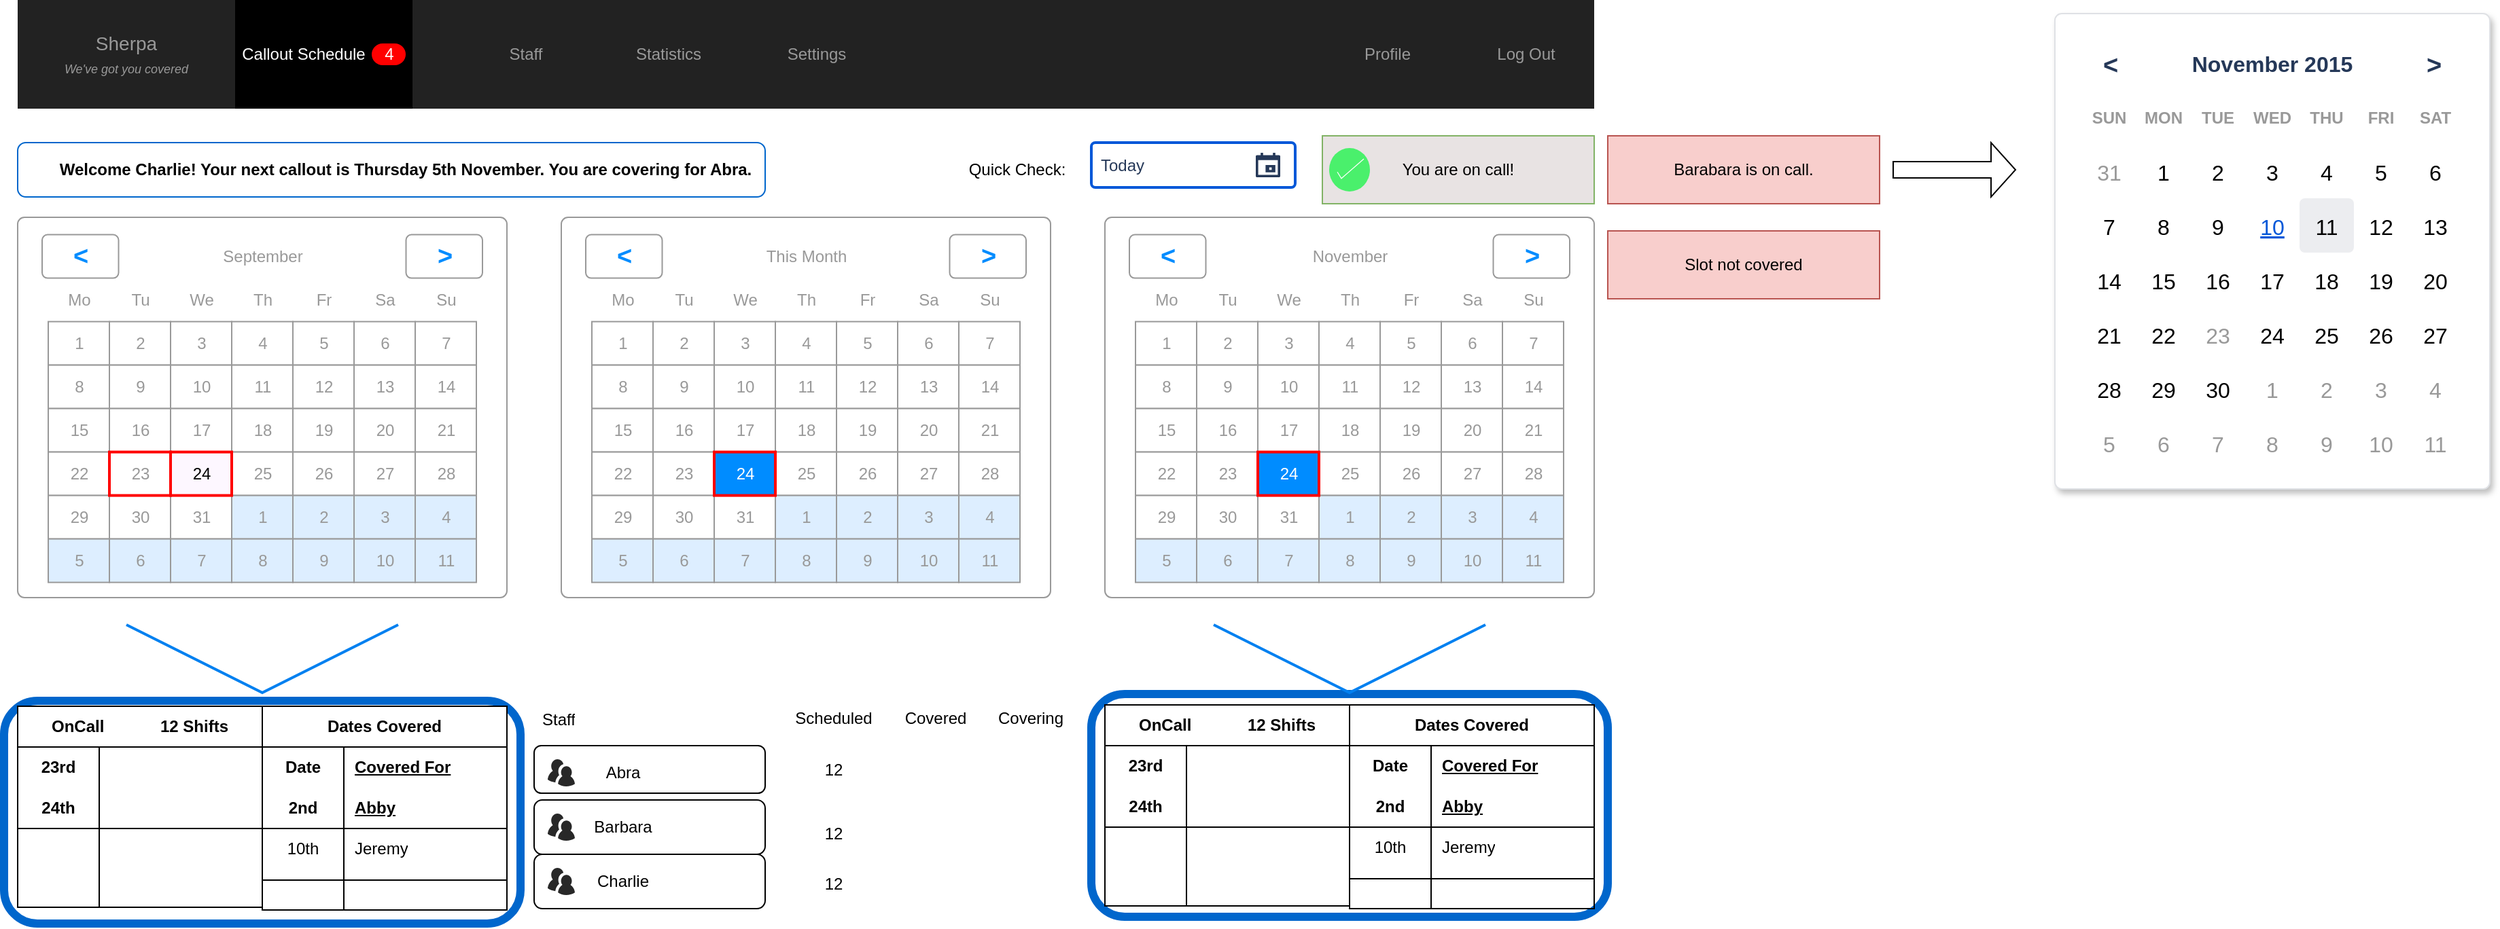 <mxfile version="21.6.1" type="github" pages="2">
  <diagram name="Home" id="c9db0220-8083-56f3-ca83-edcdcd058819">
    <mxGraphModel dx="1434" dy="707" grid="1" gridSize="10" guides="1" tooltips="1" connect="1" arrows="1" fold="1" page="1" pageScale="1.5" pageWidth="826" pageHeight="1169" background="none" math="0" shadow="0">
      <root>
        <mxCell id="0" style=";html=1;" />
        <mxCell id="1" style=";html=1;" parent="0" />
        <mxCell id="nvD61MG68NO_hjp8TIk3-283" value="" style="rounded=1;whiteSpace=wrap;html=1;strokeColor=#0066CC;" vertex="1" parent="1">
          <mxGeometry x="40" y="145" width="550" height="40" as="geometry" />
        </mxCell>
        <mxCell id="nvD61MG68NO_hjp8TIk3-282" value="" style="rounded=1;whiteSpace=wrap;html=1;strokeColor=#0066CC;strokeWidth=6;" vertex="1" parent="1">
          <mxGeometry x="830" y="551" width="380" height="164" as="geometry" />
        </mxCell>
        <mxCell id="nvD61MG68NO_hjp8TIk3-281" value="" style="rounded=1;whiteSpace=wrap;html=1;strokeColor=#0066CC;strokeWidth=6;" vertex="1" parent="1">
          <mxGeometry x="30" y="556" width="380" height="164" as="geometry" />
        </mxCell>
        <mxCell id="nvD61MG68NO_hjp8TIk3-244" value="" style="rounded=1;whiteSpace=wrap;html=1;" vertex="1" parent="1">
          <mxGeometry x="420" y="669" width="170" height="40" as="geometry" />
        </mxCell>
        <mxCell id="nvD61MG68NO_hjp8TIk3-243" value="" style="rounded=1;whiteSpace=wrap;html=1;" vertex="1" parent="1">
          <mxGeometry x="420" y="629" width="170" height="40" as="geometry" />
        </mxCell>
        <mxCell id="nvD61MG68NO_hjp8TIk3-242" value="" style="rounded=1;whiteSpace=wrap;html=1;" vertex="1" parent="1">
          <mxGeometry x="420" y="589" width="170" height="35" as="geometry" />
        </mxCell>
        <mxCell id="3d76a8aef4d5c911-1" value="" style="html=1;shadow=0;dashed=0;shape=mxgraph.bootstrap.rect;fillColor=#222222;strokeColor=none;whiteSpace=wrap;rounded=0;fontSize=12;fontColor=#000000;align=center;" parent="1" vertex="1">
          <mxGeometry x="40" y="40" width="1160" height="80" as="geometry" />
        </mxCell>
        <mxCell id="3d76a8aef4d5c911-2" value="Sherpa&lt;br&gt;&lt;i&gt;&lt;font style=&quot;font-size: 9px;&quot;&gt;We&#39;ve got you covered&lt;/font&gt;&lt;/i&gt;" style="html=1;shadow=0;dashed=0;fillColor=none;strokeColor=none;shape=mxgraph.bootstrap.rect;fontColor=#999999;fontSize=14;whiteSpace=wrap;" parent="3d76a8aef4d5c911-1" vertex="1">
          <mxGeometry width="160" height="80" as="geometry" />
        </mxCell>
        <mxCell id="3d76a8aef4d5c911-7" value="Statistics" style="html=1;shadow=0;dashed=0;fillColor=none;strokeColor=none;shape=mxgraph.bootstrap.rect;fontColor=#999999;whiteSpace=wrap;" parent="3d76a8aef4d5c911-1" vertex="1">
          <mxGeometry x="421.003" width="116" height="80" as="geometry" />
        </mxCell>
        <mxCell id="3d76a8aef4d5c911-8" value="Settings" style="html=1;shadow=0;dashed=0;fillColor=none;strokeColor=none;shape=mxgraph.bootstrap.rect;fontColor=#999999;whiteSpace=wrap;" parent="3d76a8aef4d5c911-1" vertex="1">
          <mxGeometry x="537.003" width="101.5" height="80" as="geometry" />
        </mxCell>
        <mxCell id="3d76a8aef4d5c911-9" value="Profile" style="html=1;shadow=0;dashed=0;fillColor=none;strokeColor=none;shape=mxgraph.bootstrap.rect;fontColor=#999999;whiteSpace=wrap;" parent="3d76a8aef4d5c911-1" vertex="1">
          <mxGeometry x="957" width="101.5" height="80" as="geometry" />
        </mxCell>
        <mxCell id="3d76a8aef4d5c911-10" value="Log Out" style="html=1;shadow=0;dashed=0;fillColor=none;strokeColor=none;shape=mxgraph.bootstrap.rect;fontColor=#999999;whiteSpace=wrap;" parent="3d76a8aef4d5c911-1" vertex="1">
          <mxGeometry x="1058.5" width="101.5" height="80" as="geometry" />
        </mxCell>
        <mxCell id="nvD61MG68NO_hjp8TIk3-54" value="Callout Schedule" style="html=1;shadow=0;dashed=0;shape=mxgraph.bootstrap.rect;fillColor=#000000;strokeColor=none;fontColor=#ffffff;spacingRight=30;whiteSpace=wrap;" vertex="1" parent="3d76a8aef4d5c911-1">
          <mxGeometry x="160.003" width="130.5" height="80" as="geometry" />
        </mxCell>
        <mxCell id="nvD61MG68NO_hjp8TIk3-55" value="4" style="html=1;shadow=0;dashed=0;shape=mxgraph.bootstrap.rrect;rSize=8;fillColor=#ff0000;strokeColor=none;fontColor=#ffffff;whiteSpace=wrap;" vertex="1" parent="nvD61MG68NO_hjp8TIk3-54">
          <mxGeometry x="1" y="0.5" width="25" height="16" relative="1" as="geometry">
            <mxPoint x="-30" y="-8" as="offset" />
          </mxGeometry>
        </mxCell>
        <mxCell id="nvD61MG68NO_hjp8TIk3-56" value="Staff" style="html=1;shadow=0;dashed=0;fillColor=none;strokeColor=none;shape=mxgraph.bootstrap.rect;fontColor=#999999;whiteSpace=wrap;" vertex="1" parent="3d76a8aef4d5c911-1">
          <mxGeometry x="316.351" width="116" height="80" as="geometry" />
        </mxCell>
        <mxCell id="nvD61MG68NO_hjp8TIk3-57" value="" style="strokeWidth=1;shadow=0;dashed=0;align=center;html=1;shape=mxgraph.mockup.forms.rrect;rSize=5;strokeColor=#999999;fillColor=#ffffff;" vertex="1" parent="1">
          <mxGeometry x="40" y="200" width="360" height="280" as="geometry" />
        </mxCell>
        <mxCell id="nvD61MG68NO_hjp8TIk3-58" value="September" style="strokeWidth=1;shadow=0;dashed=0;align=center;html=1;shape=mxgraph.mockup.forms.anchor;fontColor=#999999;" vertex="1" parent="nvD61MG68NO_hjp8TIk3-57">
          <mxGeometry x="67.5" y="12.8" width="225.0" height="32.0" as="geometry" />
        </mxCell>
        <mxCell id="nvD61MG68NO_hjp8TIk3-59" value="&lt;" style="strokeWidth=1;shadow=0;dashed=0;align=center;html=1;shape=mxgraph.mockup.forms.rrect;rSize=4;strokeColor=#999999;fontColor=#008cff;fontSize=19;fontStyle=1;" vertex="1" parent="nvD61MG68NO_hjp8TIk3-57">
          <mxGeometry x="18" y="12.8" width="56.25" height="32.0" as="geometry" />
        </mxCell>
        <mxCell id="nvD61MG68NO_hjp8TIk3-60" value="&gt;" style="strokeWidth=1;shadow=0;dashed=0;align=center;html=1;shape=mxgraph.mockup.forms.rrect;rSize=4;strokeColor=#999999;fontColor=#008cff;fontSize=19;fontStyle=1;" vertex="1" parent="nvD61MG68NO_hjp8TIk3-57">
          <mxGeometry x="285.75" y="12.8" width="56.25" height="32.0" as="geometry" />
        </mxCell>
        <mxCell id="nvD61MG68NO_hjp8TIk3-61" value="Mo" style="strokeWidth=1;shadow=0;dashed=0;align=center;html=1;shape=mxgraph.mockup.forms.anchor;fontColor=#999999;" vertex="1" parent="nvD61MG68NO_hjp8TIk3-57">
          <mxGeometry x="22.5" y="44.8" width="45" height="32.0" as="geometry" />
        </mxCell>
        <mxCell id="nvD61MG68NO_hjp8TIk3-62" value="Tu" style="strokeWidth=1;shadow=0;dashed=0;align=center;html=1;shape=mxgraph.mockup.forms.anchor;fontColor=#999999;" vertex="1" parent="nvD61MG68NO_hjp8TIk3-57">
          <mxGeometry x="67.5" y="44.8" width="45" height="32.0" as="geometry" />
        </mxCell>
        <mxCell id="nvD61MG68NO_hjp8TIk3-63" value="We" style="strokeWidth=1;shadow=0;dashed=0;align=center;html=1;shape=mxgraph.mockup.forms.anchor;fontColor=#999999;" vertex="1" parent="nvD61MG68NO_hjp8TIk3-57">
          <mxGeometry x="112.5" y="44.8" width="45" height="32.0" as="geometry" />
        </mxCell>
        <mxCell id="nvD61MG68NO_hjp8TIk3-64" value="Th" style="strokeWidth=1;shadow=0;dashed=0;align=center;html=1;shape=mxgraph.mockup.forms.anchor;fontColor=#999999;" vertex="1" parent="nvD61MG68NO_hjp8TIk3-57">
          <mxGeometry x="157.5" y="44.8" width="45" height="32.0" as="geometry" />
        </mxCell>
        <mxCell id="nvD61MG68NO_hjp8TIk3-65" value="Fr" style="strokeWidth=1;shadow=0;dashed=0;align=center;html=1;shape=mxgraph.mockup.forms.anchor;fontColor=#999999;" vertex="1" parent="nvD61MG68NO_hjp8TIk3-57">
          <mxGeometry x="202.5" y="44.8" width="45" height="32.0" as="geometry" />
        </mxCell>
        <mxCell id="nvD61MG68NO_hjp8TIk3-66" value="Sa" style="strokeWidth=1;shadow=0;dashed=0;align=center;html=1;shape=mxgraph.mockup.forms.anchor;fontColor=#999999;" vertex="1" parent="nvD61MG68NO_hjp8TIk3-57">
          <mxGeometry x="247.5" y="44.8" width="45" height="32.0" as="geometry" />
        </mxCell>
        <mxCell id="nvD61MG68NO_hjp8TIk3-67" value="Su" style="strokeWidth=1;shadow=0;dashed=0;align=center;html=1;shape=mxgraph.mockup.forms.anchor;fontColor=#999999;" vertex="1" parent="nvD61MG68NO_hjp8TIk3-57">
          <mxGeometry x="292.5" y="44.8" width="45" height="32.0" as="geometry" />
        </mxCell>
        <mxCell id="nvD61MG68NO_hjp8TIk3-68" value="1" style="strokeWidth=1;shadow=0;dashed=0;align=center;html=1;shape=mxgraph.mockup.forms.rrect;rSize=0;strokeColor=#999999;fontColor=#999999;" vertex="1" parent="nvD61MG68NO_hjp8TIk3-57">
          <mxGeometry x="22.5" y="76.8" width="45" height="32.0" as="geometry" />
        </mxCell>
        <mxCell id="nvD61MG68NO_hjp8TIk3-69" value="2" style="strokeWidth=1;shadow=0;dashed=0;align=center;html=1;shape=mxgraph.mockup.forms.rrect;rSize=0;strokeColor=#999999;fontColor=#999999;" vertex="1" parent="nvD61MG68NO_hjp8TIk3-57">
          <mxGeometry x="67.5" y="76.8" width="45" height="32.0" as="geometry" />
        </mxCell>
        <mxCell id="nvD61MG68NO_hjp8TIk3-70" value="3" style="strokeWidth=1;shadow=0;dashed=0;align=center;html=1;shape=mxgraph.mockup.forms.rrect;rSize=0;strokeColor=#999999;fontColor=#999999;" vertex="1" parent="nvD61MG68NO_hjp8TIk3-57">
          <mxGeometry x="112.5" y="76.8" width="45" height="32.0" as="geometry" />
        </mxCell>
        <mxCell id="nvD61MG68NO_hjp8TIk3-71" value="4" style="strokeWidth=1;shadow=0;dashed=0;align=center;html=1;shape=mxgraph.mockup.forms.rrect;rSize=0;strokeColor=#999999;fontColor=#999999;" vertex="1" parent="nvD61MG68NO_hjp8TIk3-57">
          <mxGeometry x="157.5" y="76.8" width="45" height="32.0" as="geometry" />
        </mxCell>
        <mxCell id="nvD61MG68NO_hjp8TIk3-72" value="5" style="strokeWidth=1;shadow=0;dashed=0;align=center;html=1;shape=mxgraph.mockup.forms.rrect;rSize=0;strokeColor=#999999;fontColor=#999999;" vertex="1" parent="nvD61MG68NO_hjp8TIk3-57">
          <mxGeometry x="202.5" y="76.8" width="45" height="32.0" as="geometry" />
        </mxCell>
        <mxCell id="nvD61MG68NO_hjp8TIk3-73" value="6" style="strokeWidth=1;shadow=0;dashed=0;align=center;html=1;shape=mxgraph.mockup.forms.rrect;rSize=0;strokeColor=#999999;fontColor=#999999;" vertex="1" parent="nvD61MG68NO_hjp8TIk3-57">
          <mxGeometry x="247.5" y="76.8" width="45" height="32.0" as="geometry" />
        </mxCell>
        <mxCell id="nvD61MG68NO_hjp8TIk3-74" value="7" style="strokeWidth=1;shadow=0;dashed=0;align=center;html=1;shape=mxgraph.mockup.forms.rrect;rSize=0;strokeColor=#999999;fontColor=#999999;" vertex="1" parent="nvD61MG68NO_hjp8TIk3-57">
          <mxGeometry x="292.5" y="76.8" width="45" height="32.0" as="geometry" />
        </mxCell>
        <mxCell id="nvD61MG68NO_hjp8TIk3-75" value="8" style="strokeWidth=1;shadow=0;dashed=0;align=center;html=1;shape=mxgraph.mockup.forms.rrect;rSize=0;strokeColor=#999999;fontColor=#999999;" vertex="1" parent="nvD61MG68NO_hjp8TIk3-57">
          <mxGeometry x="22.5" y="108.8" width="45" height="32.0" as="geometry" />
        </mxCell>
        <mxCell id="nvD61MG68NO_hjp8TIk3-76" value="9" style="strokeWidth=1;shadow=0;dashed=0;align=center;html=1;shape=mxgraph.mockup.forms.rrect;rSize=0;strokeColor=#999999;fontColor=#999999;" vertex="1" parent="nvD61MG68NO_hjp8TIk3-57">
          <mxGeometry x="67.5" y="108.8" width="45" height="32.0" as="geometry" />
        </mxCell>
        <mxCell id="nvD61MG68NO_hjp8TIk3-77" value="10" style="strokeWidth=1;shadow=0;dashed=0;align=center;html=1;shape=mxgraph.mockup.forms.rrect;rSize=0;strokeColor=#999999;fontColor=#999999;" vertex="1" parent="nvD61MG68NO_hjp8TIk3-57">
          <mxGeometry x="112.5" y="108.8" width="45" height="32.0" as="geometry" />
        </mxCell>
        <mxCell id="nvD61MG68NO_hjp8TIk3-78" value="11" style="strokeWidth=1;shadow=0;dashed=0;align=center;html=1;shape=mxgraph.mockup.forms.rrect;rSize=0;strokeColor=#999999;fontColor=#999999;" vertex="1" parent="nvD61MG68NO_hjp8TIk3-57">
          <mxGeometry x="157.5" y="108.8" width="45" height="32.0" as="geometry" />
        </mxCell>
        <mxCell id="nvD61MG68NO_hjp8TIk3-79" value="12" style="strokeWidth=1;shadow=0;dashed=0;align=center;html=1;shape=mxgraph.mockup.forms.rrect;rSize=0;strokeColor=#999999;fontColor=#999999;" vertex="1" parent="nvD61MG68NO_hjp8TIk3-57">
          <mxGeometry x="202.5" y="108.8" width="45" height="32.0" as="geometry" />
        </mxCell>
        <mxCell id="nvD61MG68NO_hjp8TIk3-80" value="13" style="strokeWidth=1;shadow=0;dashed=0;align=center;html=1;shape=mxgraph.mockup.forms.rrect;rSize=0;strokeColor=#999999;fontColor=#999999;" vertex="1" parent="nvD61MG68NO_hjp8TIk3-57">
          <mxGeometry x="247.5" y="108.8" width="45" height="32.0" as="geometry" />
        </mxCell>
        <mxCell id="nvD61MG68NO_hjp8TIk3-81" value="14" style="strokeWidth=1;shadow=0;dashed=0;align=center;html=1;shape=mxgraph.mockup.forms.rrect;rSize=0;strokeColor=#999999;fontColor=#999999;" vertex="1" parent="nvD61MG68NO_hjp8TIk3-57">
          <mxGeometry x="292.5" y="108.8" width="45" height="32.0" as="geometry" />
        </mxCell>
        <mxCell id="nvD61MG68NO_hjp8TIk3-82" value="15" style="strokeWidth=1;shadow=0;dashed=0;align=center;html=1;shape=mxgraph.mockup.forms.rrect;rSize=0;strokeColor=#999999;fontColor=#999999;" vertex="1" parent="nvD61MG68NO_hjp8TIk3-57">
          <mxGeometry x="22.5" y="140.8" width="45" height="32.0" as="geometry" />
        </mxCell>
        <mxCell id="nvD61MG68NO_hjp8TIk3-83" value="16" style="strokeWidth=1;shadow=0;dashed=0;align=center;html=1;shape=mxgraph.mockup.forms.rrect;rSize=0;strokeColor=#999999;fontColor=#999999;" vertex="1" parent="nvD61MG68NO_hjp8TIk3-57">
          <mxGeometry x="67.5" y="140.8" width="45" height="32.0" as="geometry" />
        </mxCell>
        <mxCell id="nvD61MG68NO_hjp8TIk3-84" value="17" style="strokeWidth=1;shadow=0;dashed=0;align=center;html=1;shape=mxgraph.mockup.forms.rrect;rSize=0;strokeColor=#999999;fontColor=#999999;" vertex="1" parent="nvD61MG68NO_hjp8TIk3-57">
          <mxGeometry x="112.5" y="140.8" width="45" height="32.0" as="geometry" />
        </mxCell>
        <mxCell id="nvD61MG68NO_hjp8TIk3-85" value="18" style="strokeWidth=1;shadow=0;dashed=0;align=center;html=1;shape=mxgraph.mockup.forms.rrect;rSize=0;strokeColor=#999999;fontColor=#999999;" vertex="1" parent="nvD61MG68NO_hjp8TIk3-57">
          <mxGeometry x="157.5" y="140.8" width="45" height="32.0" as="geometry" />
        </mxCell>
        <mxCell id="nvD61MG68NO_hjp8TIk3-86" value="19" style="strokeWidth=1;shadow=0;dashed=0;align=center;html=1;shape=mxgraph.mockup.forms.rrect;rSize=0;strokeColor=#999999;fontColor=#999999;" vertex="1" parent="nvD61MG68NO_hjp8TIk3-57">
          <mxGeometry x="202.5" y="140.8" width="45" height="32.0" as="geometry" />
        </mxCell>
        <mxCell id="nvD61MG68NO_hjp8TIk3-87" value="20" style="strokeWidth=1;shadow=0;dashed=0;align=center;html=1;shape=mxgraph.mockup.forms.rrect;rSize=0;strokeColor=#999999;fontColor=#999999;" vertex="1" parent="nvD61MG68NO_hjp8TIk3-57">
          <mxGeometry x="247.5" y="140.8" width="45" height="32.0" as="geometry" />
        </mxCell>
        <mxCell id="nvD61MG68NO_hjp8TIk3-88" value="21" style="strokeWidth=1;shadow=0;dashed=0;align=center;html=1;shape=mxgraph.mockup.forms.rrect;rSize=0;strokeColor=#999999;fontColor=#999999;" vertex="1" parent="nvD61MG68NO_hjp8TIk3-57">
          <mxGeometry x="292.5" y="140.8" width="45" height="32.0" as="geometry" />
        </mxCell>
        <mxCell id="nvD61MG68NO_hjp8TIk3-89" value="22" style="strokeWidth=1;shadow=0;dashed=0;align=center;html=1;shape=mxgraph.mockup.forms.rrect;rSize=0;strokeColor=#999999;fontColor=#999999;" vertex="1" parent="nvD61MG68NO_hjp8TIk3-57">
          <mxGeometry x="22.5" y="172.8" width="45" height="32.0" as="geometry" />
        </mxCell>
        <mxCell id="nvD61MG68NO_hjp8TIk3-90" value="23" style="strokeWidth=1;shadow=0;dashed=0;align=center;html=1;shape=mxgraph.mockup.forms.rrect;rSize=0;strokeColor=#999999;fontColor=#999999;" vertex="1" parent="nvD61MG68NO_hjp8TIk3-57">
          <mxGeometry x="67.5" y="172.8" width="45" height="32.0" as="geometry" />
        </mxCell>
        <mxCell id="nvD61MG68NO_hjp8TIk3-91" value="25" style="strokeWidth=1;shadow=0;dashed=0;align=center;html=1;shape=mxgraph.mockup.forms.rrect;rSize=0;strokeColor=#999999;fontColor=#999999;" vertex="1" parent="nvD61MG68NO_hjp8TIk3-57">
          <mxGeometry x="157.5" y="172.8" width="45" height="32.0" as="geometry" />
        </mxCell>
        <mxCell id="nvD61MG68NO_hjp8TIk3-92" value="26" style="strokeWidth=1;shadow=0;dashed=0;align=center;html=1;shape=mxgraph.mockup.forms.rrect;rSize=0;strokeColor=#999999;fontColor=#999999;" vertex="1" parent="nvD61MG68NO_hjp8TIk3-57">
          <mxGeometry x="202.5" y="172.8" width="45" height="32.0" as="geometry" />
        </mxCell>
        <mxCell id="nvD61MG68NO_hjp8TIk3-93" value="27" style="strokeWidth=1;shadow=0;dashed=0;align=center;html=1;shape=mxgraph.mockup.forms.rrect;rSize=0;strokeColor=#999999;fontColor=#999999;" vertex="1" parent="nvD61MG68NO_hjp8TIk3-57">
          <mxGeometry x="247.5" y="172.8" width="45" height="32.0" as="geometry" />
        </mxCell>
        <mxCell id="nvD61MG68NO_hjp8TIk3-94" value="28" style="strokeWidth=1;shadow=0;dashed=0;align=center;html=1;shape=mxgraph.mockup.forms.rrect;rSize=0;strokeColor=#999999;fontColor=#999999;" vertex="1" parent="nvD61MG68NO_hjp8TIk3-57">
          <mxGeometry x="292.5" y="172.8" width="45" height="32.0" as="geometry" />
        </mxCell>
        <mxCell id="nvD61MG68NO_hjp8TIk3-95" value="29" style="strokeWidth=1;shadow=0;dashed=0;align=center;html=1;shape=mxgraph.mockup.forms.rrect;rSize=0;strokeColor=#999999;fontColor=#999999;" vertex="1" parent="nvD61MG68NO_hjp8TIk3-57">
          <mxGeometry x="22.5" y="204.8" width="45" height="32.0" as="geometry" />
        </mxCell>
        <mxCell id="nvD61MG68NO_hjp8TIk3-96" value="30" style="strokeWidth=1;shadow=0;dashed=0;align=center;html=1;shape=mxgraph.mockup.forms.rrect;rSize=0;strokeColor=#999999;fontColor=#999999;" vertex="1" parent="nvD61MG68NO_hjp8TIk3-57">
          <mxGeometry x="67.5" y="204.8" width="45" height="32.0" as="geometry" />
        </mxCell>
        <mxCell id="nvD61MG68NO_hjp8TIk3-97" value="31" style="strokeWidth=1;shadow=0;dashed=0;align=center;html=1;shape=mxgraph.mockup.forms.rrect;rSize=0;strokeColor=#999999;fontColor=#999999;" vertex="1" parent="nvD61MG68NO_hjp8TIk3-57">
          <mxGeometry x="112.5" y="204.8" width="45" height="32.0" as="geometry" />
        </mxCell>
        <mxCell id="nvD61MG68NO_hjp8TIk3-98" value="1" style="strokeWidth=1;shadow=0;dashed=0;align=center;html=1;shape=mxgraph.mockup.forms.rrect;rSize=0;strokeColor=#999999;fontColor=#999999;fillColor=#ddeeff;" vertex="1" parent="nvD61MG68NO_hjp8TIk3-57">
          <mxGeometry x="157.5" y="204.8" width="45" height="32.0" as="geometry" />
        </mxCell>
        <mxCell id="nvD61MG68NO_hjp8TIk3-99" value="2" style="strokeWidth=1;shadow=0;dashed=0;align=center;html=1;shape=mxgraph.mockup.forms.rrect;rSize=0;strokeColor=#999999;fontColor=#999999;fillColor=#ddeeff;" vertex="1" parent="nvD61MG68NO_hjp8TIk3-57">
          <mxGeometry x="202.5" y="204.8" width="45" height="32.0" as="geometry" />
        </mxCell>
        <mxCell id="nvD61MG68NO_hjp8TIk3-100" value="3" style="strokeWidth=1;shadow=0;dashed=0;align=center;html=1;shape=mxgraph.mockup.forms.rrect;rSize=0;strokeColor=#999999;fontColor=#999999;fillColor=#ddeeff;" vertex="1" parent="nvD61MG68NO_hjp8TIk3-57">
          <mxGeometry x="247.5" y="204.8" width="45" height="32.0" as="geometry" />
        </mxCell>
        <mxCell id="nvD61MG68NO_hjp8TIk3-101" value="4" style="strokeWidth=1;shadow=0;dashed=0;align=center;html=1;shape=mxgraph.mockup.forms.rrect;rSize=0;strokeColor=#999999;fontColor=#999999;fillColor=#ddeeff;" vertex="1" parent="nvD61MG68NO_hjp8TIk3-57">
          <mxGeometry x="292.5" y="204.8" width="45" height="32.0" as="geometry" />
        </mxCell>
        <mxCell id="nvD61MG68NO_hjp8TIk3-102" value="5" style="strokeWidth=1;shadow=0;dashed=0;align=center;html=1;shape=mxgraph.mockup.forms.rrect;rSize=0;strokeColor=#999999;fontColor=#999999;fillColor=#ddeeff;" vertex="1" parent="nvD61MG68NO_hjp8TIk3-57">
          <mxGeometry x="22.5" y="236.8" width="45" height="32.0" as="geometry" />
        </mxCell>
        <mxCell id="nvD61MG68NO_hjp8TIk3-103" value="6" style="strokeWidth=1;shadow=0;dashed=0;align=center;html=1;shape=mxgraph.mockup.forms.rrect;rSize=0;strokeColor=#999999;fontColor=#999999;fillColor=#ddeeff;" vertex="1" parent="nvD61MG68NO_hjp8TIk3-57">
          <mxGeometry x="67.5" y="236.8" width="45" height="32.0" as="geometry" />
        </mxCell>
        <mxCell id="nvD61MG68NO_hjp8TIk3-104" value="7" style="strokeWidth=1;shadow=0;dashed=0;align=center;html=1;shape=mxgraph.mockup.forms.rrect;rSize=0;strokeColor=#999999;fontColor=#999999;fillColor=#ddeeff;" vertex="1" parent="nvD61MG68NO_hjp8TIk3-57">
          <mxGeometry x="112.5" y="236.8" width="45" height="32.0" as="geometry" />
        </mxCell>
        <mxCell id="nvD61MG68NO_hjp8TIk3-105" value="8" style="strokeWidth=1;shadow=0;dashed=0;align=center;html=1;shape=mxgraph.mockup.forms.rrect;rSize=0;strokeColor=#999999;fontColor=#999999;fillColor=#ddeeff;" vertex="1" parent="nvD61MG68NO_hjp8TIk3-57">
          <mxGeometry x="157.5" y="236.8" width="45" height="32.0" as="geometry" />
        </mxCell>
        <mxCell id="nvD61MG68NO_hjp8TIk3-106" value="9" style="strokeWidth=1;shadow=0;dashed=0;align=center;html=1;shape=mxgraph.mockup.forms.rrect;rSize=0;strokeColor=#999999;fontColor=#999999;fillColor=#ddeeff;" vertex="1" parent="nvD61MG68NO_hjp8TIk3-57">
          <mxGeometry x="202.5" y="236.8" width="45" height="32.0" as="geometry" />
        </mxCell>
        <mxCell id="nvD61MG68NO_hjp8TIk3-107" value="10" style="strokeWidth=1;shadow=0;dashed=0;align=center;html=1;shape=mxgraph.mockup.forms.rrect;rSize=0;strokeColor=#999999;fontColor=#999999;fillColor=#ddeeff;" vertex="1" parent="nvD61MG68NO_hjp8TIk3-57">
          <mxGeometry x="247.5" y="236.8" width="45" height="32.0" as="geometry" />
        </mxCell>
        <mxCell id="nvD61MG68NO_hjp8TIk3-108" value="11" style="strokeWidth=1;shadow=0;dashed=0;align=center;html=1;shape=mxgraph.mockup.forms.rrect;rSize=0;strokeColor=#999999;fontColor=#999999;fillColor=#ddeeff;" vertex="1" parent="nvD61MG68NO_hjp8TIk3-57">
          <mxGeometry x="292.5" y="236.8" width="45" height="32.0" as="geometry" />
        </mxCell>
        <mxCell id="nvD61MG68NO_hjp8TIk3-109" value="24" style="strokeWidth=1;shadow=0;dashed=0;align=center;html=1;shape=mxgraph.mockup.forms.rrect;rSize=0;strokeColor=#ff0000;fontColor=#000000;strokeWidth=2;fillColor=#FDF7FF;" vertex="1" parent="nvD61MG68NO_hjp8TIk3-57">
          <mxGeometry x="112.5" y="172.8" width="45" height="32.0" as="geometry" />
        </mxCell>
        <mxCell id="nvD61MG68NO_hjp8TIk3-233" value="" style="strokeWidth=1;shadow=0;dashed=0;align=center;html=1;shape=mxgraph.mockup.forms.rrect;rSize=0;strokeColor=#ff0000;fontColor=#000000;strokeWidth=2;fillColor=none;gradientColor=none;" vertex="1" parent="nvD61MG68NO_hjp8TIk3-57">
          <mxGeometry x="67.5" y="172.8" width="45" height="32.0" as="geometry" />
        </mxCell>
        <mxCell id="nvD61MG68NO_hjp8TIk3-1" value="" style="strokeWidth=1;shadow=0;dashed=0;align=center;html=1;shape=mxgraph.mockup.forms.rrect;rSize=5;strokeColor=#999999;fillColor=#ffffff;" vertex="1" parent="1">
          <mxGeometry x="440" y="200" width="360" height="280" as="geometry" />
        </mxCell>
        <mxCell id="nvD61MG68NO_hjp8TIk3-2" value="This Month" style="strokeWidth=1;shadow=0;dashed=0;align=center;html=1;shape=mxgraph.mockup.forms.anchor;fontColor=#999999;" vertex="1" parent="nvD61MG68NO_hjp8TIk3-1">
          <mxGeometry x="67.5" y="12.8" width="225.0" height="32.0" as="geometry" />
        </mxCell>
        <mxCell id="nvD61MG68NO_hjp8TIk3-3" value="&lt;" style="strokeWidth=1;shadow=0;dashed=0;align=center;html=1;shape=mxgraph.mockup.forms.rrect;rSize=4;strokeColor=#999999;fontColor=#008cff;fontSize=19;fontStyle=1;" vertex="1" parent="nvD61MG68NO_hjp8TIk3-1">
          <mxGeometry x="18" y="12.8" width="56.25" height="32.0" as="geometry" />
        </mxCell>
        <mxCell id="nvD61MG68NO_hjp8TIk3-4" value="&gt;" style="strokeWidth=1;shadow=0;dashed=0;align=center;html=1;shape=mxgraph.mockup.forms.rrect;rSize=4;strokeColor=#999999;fontColor=#008cff;fontSize=19;fontStyle=1;" vertex="1" parent="nvD61MG68NO_hjp8TIk3-1">
          <mxGeometry x="285.75" y="12.8" width="56.25" height="32.0" as="geometry" />
        </mxCell>
        <mxCell id="nvD61MG68NO_hjp8TIk3-5" value="Mo" style="strokeWidth=1;shadow=0;dashed=0;align=center;html=1;shape=mxgraph.mockup.forms.anchor;fontColor=#999999;" vertex="1" parent="nvD61MG68NO_hjp8TIk3-1">
          <mxGeometry x="22.5" y="44.8" width="45" height="32.0" as="geometry" />
        </mxCell>
        <mxCell id="nvD61MG68NO_hjp8TIk3-6" value="Tu" style="strokeWidth=1;shadow=0;dashed=0;align=center;html=1;shape=mxgraph.mockup.forms.anchor;fontColor=#999999;" vertex="1" parent="nvD61MG68NO_hjp8TIk3-1">
          <mxGeometry x="67.5" y="44.8" width="45" height="32.0" as="geometry" />
        </mxCell>
        <mxCell id="nvD61MG68NO_hjp8TIk3-7" value="We" style="strokeWidth=1;shadow=0;dashed=0;align=center;html=1;shape=mxgraph.mockup.forms.anchor;fontColor=#999999;" vertex="1" parent="nvD61MG68NO_hjp8TIk3-1">
          <mxGeometry x="112.5" y="44.8" width="45" height="32.0" as="geometry" />
        </mxCell>
        <mxCell id="nvD61MG68NO_hjp8TIk3-8" value="Th" style="strokeWidth=1;shadow=0;dashed=0;align=center;html=1;shape=mxgraph.mockup.forms.anchor;fontColor=#999999;" vertex="1" parent="nvD61MG68NO_hjp8TIk3-1">
          <mxGeometry x="157.5" y="44.8" width="45" height="32.0" as="geometry" />
        </mxCell>
        <mxCell id="nvD61MG68NO_hjp8TIk3-9" value="Fr" style="strokeWidth=1;shadow=0;dashed=0;align=center;html=1;shape=mxgraph.mockup.forms.anchor;fontColor=#999999;" vertex="1" parent="nvD61MG68NO_hjp8TIk3-1">
          <mxGeometry x="202.5" y="44.8" width="45" height="32.0" as="geometry" />
        </mxCell>
        <mxCell id="nvD61MG68NO_hjp8TIk3-10" value="Sa" style="strokeWidth=1;shadow=0;dashed=0;align=center;html=1;shape=mxgraph.mockup.forms.anchor;fontColor=#999999;" vertex="1" parent="nvD61MG68NO_hjp8TIk3-1">
          <mxGeometry x="247.5" y="44.8" width="45" height="32.0" as="geometry" />
        </mxCell>
        <mxCell id="nvD61MG68NO_hjp8TIk3-11" value="Su" style="strokeWidth=1;shadow=0;dashed=0;align=center;html=1;shape=mxgraph.mockup.forms.anchor;fontColor=#999999;" vertex="1" parent="nvD61MG68NO_hjp8TIk3-1">
          <mxGeometry x="292.5" y="44.8" width="45" height="32.0" as="geometry" />
        </mxCell>
        <mxCell id="nvD61MG68NO_hjp8TIk3-12" value="1" style="strokeWidth=1;shadow=0;dashed=0;align=center;html=1;shape=mxgraph.mockup.forms.rrect;rSize=0;strokeColor=#999999;fontColor=#999999;" vertex="1" parent="nvD61MG68NO_hjp8TIk3-1">
          <mxGeometry x="22.5" y="76.8" width="45" height="32.0" as="geometry" />
        </mxCell>
        <mxCell id="nvD61MG68NO_hjp8TIk3-13" value="2" style="strokeWidth=1;shadow=0;dashed=0;align=center;html=1;shape=mxgraph.mockup.forms.rrect;rSize=0;strokeColor=#999999;fontColor=#999999;" vertex="1" parent="nvD61MG68NO_hjp8TIk3-1">
          <mxGeometry x="67.5" y="76.8" width="45" height="32.0" as="geometry" />
        </mxCell>
        <mxCell id="nvD61MG68NO_hjp8TIk3-14" value="3" style="strokeWidth=1;shadow=0;dashed=0;align=center;html=1;shape=mxgraph.mockup.forms.rrect;rSize=0;strokeColor=#999999;fontColor=#999999;" vertex="1" parent="nvD61MG68NO_hjp8TIk3-1">
          <mxGeometry x="112.5" y="76.8" width="45" height="32.0" as="geometry" />
        </mxCell>
        <mxCell id="nvD61MG68NO_hjp8TIk3-15" value="4" style="strokeWidth=1;shadow=0;dashed=0;align=center;html=1;shape=mxgraph.mockup.forms.rrect;rSize=0;strokeColor=#999999;fontColor=#999999;" vertex="1" parent="nvD61MG68NO_hjp8TIk3-1">
          <mxGeometry x="157.5" y="76.8" width="45" height="32.0" as="geometry" />
        </mxCell>
        <mxCell id="nvD61MG68NO_hjp8TIk3-16" value="5" style="strokeWidth=1;shadow=0;dashed=0;align=center;html=1;shape=mxgraph.mockup.forms.rrect;rSize=0;strokeColor=#999999;fontColor=#999999;" vertex="1" parent="nvD61MG68NO_hjp8TIk3-1">
          <mxGeometry x="202.5" y="76.8" width="45" height="32.0" as="geometry" />
        </mxCell>
        <mxCell id="nvD61MG68NO_hjp8TIk3-17" value="6" style="strokeWidth=1;shadow=0;dashed=0;align=center;html=1;shape=mxgraph.mockup.forms.rrect;rSize=0;strokeColor=#999999;fontColor=#999999;" vertex="1" parent="nvD61MG68NO_hjp8TIk3-1">
          <mxGeometry x="247.5" y="76.8" width="45" height="32.0" as="geometry" />
        </mxCell>
        <mxCell id="nvD61MG68NO_hjp8TIk3-18" value="7" style="strokeWidth=1;shadow=0;dashed=0;align=center;html=1;shape=mxgraph.mockup.forms.rrect;rSize=0;strokeColor=#999999;fontColor=#999999;" vertex="1" parent="nvD61MG68NO_hjp8TIk3-1">
          <mxGeometry x="292.5" y="76.8" width="45" height="32.0" as="geometry" />
        </mxCell>
        <mxCell id="nvD61MG68NO_hjp8TIk3-19" value="8" style="strokeWidth=1;shadow=0;dashed=0;align=center;html=1;shape=mxgraph.mockup.forms.rrect;rSize=0;strokeColor=#999999;fontColor=#999999;" vertex="1" parent="nvD61MG68NO_hjp8TIk3-1">
          <mxGeometry x="22.5" y="108.8" width="45" height="32.0" as="geometry" />
        </mxCell>
        <mxCell id="nvD61MG68NO_hjp8TIk3-20" value="9" style="strokeWidth=1;shadow=0;dashed=0;align=center;html=1;shape=mxgraph.mockup.forms.rrect;rSize=0;strokeColor=#999999;fontColor=#999999;" vertex="1" parent="nvD61MG68NO_hjp8TIk3-1">
          <mxGeometry x="67.5" y="108.8" width="45" height="32.0" as="geometry" />
        </mxCell>
        <mxCell id="nvD61MG68NO_hjp8TIk3-21" value="10" style="strokeWidth=1;shadow=0;dashed=0;align=center;html=1;shape=mxgraph.mockup.forms.rrect;rSize=0;strokeColor=#999999;fontColor=#999999;" vertex="1" parent="nvD61MG68NO_hjp8TIk3-1">
          <mxGeometry x="112.5" y="108.8" width="45" height="32.0" as="geometry" />
        </mxCell>
        <mxCell id="nvD61MG68NO_hjp8TIk3-22" value="11" style="strokeWidth=1;shadow=0;dashed=0;align=center;html=1;shape=mxgraph.mockup.forms.rrect;rSize=0;strokeColor=#999999;fontColor=#999999;" vertex="1" parent="nvD61MG68NO_hjp8TIk3-1">
          <mxGeometry x="157.5" y="108.8" width="45" height="32.0" as="geometry" />
        </mxCell>
        <mxCell id="nvD61MG68NO_hjp8TIk3-23" value="12" style="strokeWidth=1;shadow=0;dashed=0;align=center;html=1;shape=mxgraph.mockup.forms.rrect;rSize=0;strokeColor=#999999;fontColor=#999999;" vertex="1" parent="nvD61MG68NO_hjp8TIk3-1">
          <mxGeometry x="202.5" y="108.8" width="45" height="32.0" as="geometry" />
        </mxCell>
        <mxCell id="nvD61MG68NO_hjp8TIk3-24" value="13" style="strokeWidth=1;shadow=0;dashed=0;align=center;html=1;shape=mxgraph.mockup.forms.rrect;rSize=0;strokeColor=#999999;fontColor=#999999;" vertex="1" parent="nvD61MG68NO_hjp8TIk3-1">
          <mxGeometry x="247.5" y="108.8" width="45" height="32.0" as="geometry" />
        </mxCell>
        <mxCell id="nvD61MG68NO_hjp8TIk3-25" value="14" style="strokeWidth=1;shadow=0;dashed=0;align=center;html=1;shape=mxgraph.mockup.forms.rrect;rSize=0;strokeColor=#999999;fontColor=#999999;" vertex="1" parent="nvD61MG68NO_hjp8TIk3-1">
          <mxGeometry x="292.5" y="108.8" width="45" height="32.0" as="geometry" />
        </mxCell>
        <mxCell id="nvD61MG68NO_hjp8TIk3-26" value="15" style="strokeWidth=1;shadow=0;dashed=0;align=center;html=1;shape=mxgraph.mockup.forms.rrect;rSize=0;strokeColor=#999999;fontColor=#999999;" vertex="1" parent="nvD61MG68NO_hjp8TIk3-1">
          <mxGeometry x="22.5" y="140.8" width="45" height="32.0" as="geometry" />
        </mxCell>
        <mxCell id="nvD61MG68NO_hjp8TIk3-27" value="16" style="strokeWidth=1;shadow=0;dashed=0;align=center;html=1;shape=mxgraph.mockup.forms.rrect;rSize=0;strokeColor=#999999;fontColor=#999999;" vertex="1" parent="nvD61MG68NO_hjp8TIk3-1">
          <mxGeometry x="67.5" y="140.8" width="45" height="32.0" as="geometry" />
        </mxCell>
        <mxCell id="nvD61MG68NO_hjp8TIk3-28" value="17" style="strokeWidth=1;shadow=0;dashed=0;align=center;html=1;shape=mxgraph.mockup.forms.rrect;rSize=0;strokeColor=#999999;fontColor=#999999;" vertex="1" parent="nvD61MG68NO_hjp8TIk3-1">
          <mxGeometry x="112.5" y="140.8" width="45" height="32.0" as="geometry" />
        </mxCell>
        <mxCell id="nvD61MG68NO_hjp8TIk3-29" value="18" style="strokeWidth=1;shadow=0;dashed=0;align=center;html=1;shape=mxgraph.mockup.forms.rrect;rSize=0;strokeColor=#999999;fontColor=#999999;" vertex="1" parent="nvD61MG68NO_hjp8TIk3-1">
          <mxGeometry x="157.5" y="140.8" width="45" height="32.0" as="geometry" />
        </mxCell>
        <mxCell id="nvD61MG68NO_hjp8TIk3-30" value="19" style="strokeWidth=1;shadow=0;dashed=0;align=center;html=1;shape=mxgraph.mockup.forms.rrect;rSize=0;strokeColor=#999999;fontColor=#999999;" vertex="1" parent="nvD61MG68NO_hjp8TIk3-1">
          <mxGeometry x="202.5" y="140.8" width="45" height="32.0" as="geometry" />
        </mxCell>
        <mxCell id="nvD61MG68NO_hjp8TIk3-31" value="20" style="strokeWidth=1;shadow=0;dashed=0;align=center;html=1;shape=mxgraph.mockup.forms.rrect;rSize=0;strokeColor=#999999;fontColor=#999999;" vertex="1" parent="nvD61MG68NO_hjp8TIk3-1">
          <mxGeometry x="247.5" y="140.8" width="45" height="32.0" as="geometry" />
        </mxCell>
        <mxCell id="nvD61MG68NO_hjp8TIk3-32" value="21" style="strokeWidth=1;shadow=0;dashed=0;align=center;html=1;shape=mxgraph.mockup.forms.rrect;rSize=0;strokeColor=#999999;fontColor=#999999;" vertex="1" parent="nvD61MG68NO_hjp8TIk3-1">
          <mxGeometry x="292.5" y="140.8" width="45" height="32.0" as="geometry" />
        </mxCell>
        <mxCell id="nvD61MG68NO_hjp8TIk3-33" value="22" style="strokeWidth=1;shadow=0;dashed=0;align=center;html=1;shape=mxgraph.mockup.forms.rrect;rSize=0;strokeColor=#999999;fontColor=#999999;" vertex="1" parent="nvD61MG68NO_hjp8TIk3-1">
          <mxGeometry x="22.5" y="172.8" width="45" height="32.0" as="geometry" />
        </mxCell>
        <mxCell id="nvD61MG68NO_hjp8TIk3-34" value="23" style="strokeWidth=1;shadow=0;dashed=0;align=center;html=1;shape=mxgraph.mockup.forms.rrect;rSize=0;strokeColor=#999999;fontColor=#999999;" vertex="1" parent="nvD61MG68NO_hjp8TIk3-1">
          <mxGeometry x="67.5" y="172.8" width="45" height="32.0" as="geometry" />
        </mxCell>
        <mxCell id="nvD61MG68NO_hjp8TIk3-35" value="25" style="strokeWidth=1;shadow=0;dashed=0;align=center;html=1;shape=mxgraph.mockup.forms.rrect;rSize=0;strokeColor=#999999;fontColor=#999999;" vertex="1" parent="nvD61MG68NO_hjp8TIk3-1">
          <mxGeometry x="157.5" y="172.8" width="45" height="32.0" as="geometry" />
        </mxCell>
        <mxCell id="nvD61MG68NO_hjp8TIk3-36" value="26" style="strokeWidth=1;shadow=0;dashed=0;align=center;html=1;shape=mxgraph.mockup.forms.rrect;rSize=0;strokeColor=#999999;fontColor=#999999;" vertex="1" parent="nvD61MG68NO_hjp8TIk3-1">
          <mxGeometry x="202.5" y="172.8" width="45" height="32.0" as="geometry" />
        </mxCell>
        <mxCell id="nvD61MG68NO_hjp8TIk3-37" value="27" style="strokeWidth=1;shadow=0;dashed=0;align=center;html=1;shape=mxgraph.mockup.forms.rrect;rSize=0;strokeColor=#999999;fontColor=#999999;" vertex="1" parent="nvD61MG68NO_hjp8TIk3-1">
          <mxGeometry x="247.5" y="172.8" width="45" height="32.0" as="geometry" />
        </mxCell>
        <mxCell id="nvD61MG68NO_hjp8TIk3-38" value="28" style="strokeWidth=1;shadow=0;dashed=0;align=center;html=1;shape=mxgraph.mockup.forms.rrect;rSize=0;strokeColor=#999999;fontColor=#999999;" vertex="1" parent="nvD61MG68NO_hjp8TIk3-1">
          <mxGeometry x="292.5" y="172.8" width="45" height="32.0" as="geometry" />
        </mxCell>
        <mxCell id="nvD61MG68NO_hjp8TIk3-39" value="29" style="strokeWidth=1;shadow=0;dashed=0;align=center;html=1;shape=mxgraph.mockup.forms.rrect;rSize=0;strokeColor=#999999;fontColor=#999999;" vertex="1" parent="nvD61MG68NO_hjp8TIk3-1">
          <mxGeometry x="22.5" y="204.8" width="45" height="32.0" as="geometry" />
        </mxCell>
        <mxCell id="nvD61MG68NO_hjp8TIk3-40" value="30" style="strokeWidth=1;shadow=0;dashed=0;align=center;html=1;shape=mxgraph.mockup.forms.rrect;rSize=0;strokeColor=#999999;fontColor=#999999;" vertex="1" parent="nvD61MG68NO_hjp8TIk3-1">
          <mxGeometry x="67.5" y="204.8" width="45" height="32.0" as="geometry" />
        </mxCell>
        <mxCell id="nvD61MG68NO_hjp8TIk3-41" value="31" style="strokeWidth=1;shadow=0;dashed=0;align=center;html=1;shape=mxgraph.mockup.forms.rrect;rSize=0;strokeColor=#999999;fontColor=#999999;" vertex="1" parent="nvD61MG68NO_hjp8TIk3-1">
          <mxGeometry x="112.5" y="204.8" width="45" height="32.0" as="geometry" />
        </mxCell>
        <mxCell id="nvD61MG68NO_hjp8TIk3-42" value="1" style="strokeWidth=1;shadow=0;dashed=0;align=center;html=1;shape=mxgraph.mockup.forms.rrect;rSize=0;strokeColor=#999999;fontColor=#999999;fillColor=#ddeeff;" vertex="1" parent="nvD61MG68NO_hjp8TIk3-1">
          <mxGeometry x="157.5" y="204.8" width="45" height="32.0" as="geometry" />
        </mxCell>
        <mxCell id="nvD61MG68NO_hjp8TIk3-43" value="2" style="strokeWidth=1;shadow=0;dashed=0;align=center;html=1;shape=mxgraph.mockup.forms.rrect;rSize=0;strokeColor=#999999;fontColor=#999999;fillColor=#ddeeff;" vertex="1" parent="nvD61MG68NO_hjp8TIk3-1">
          <mxGeometry x="202.5" y="204.8" width="45" height="32.0" as="geometry" />
        </mxCell>
        <mxCell id="nvD61MG68NO_hjp8TIk3-44" value="3" style="strokeWidth=1;shadow=0;dashed=0;align=center;html=1;shape=mxgraph.mockup.forms.rrect;rSize=0;strokeColor=#999999;fontColor=#999999;fillColor=#ddeeff;" vertex="1" parent="nvD61MG68NO_hjp8TIk3-1">
          <mxGeometry x="247.5" y="204.8" width="45" height="32.0" as="geometry" />
        </mxCell>
        <mxCell id="nvD61MG68NO_hjp8TIk3-45" value="4" style="strokeWidth=1;shadow=0;dashed=0;align=center;html=1;shape=mxgraph.mockup.forms.rrect;rSize=0;strokeColor=#999999;fontColor=#999999;fillColor=#ddeeff;" vertex="1" parent="nvD61MG68NO_hjp8TIk3-1">
          <mxGeometry x="292.5" y="204.8" width="45" height="32.0" as="geometry" />
        </mxCell>
        <mxCell id="nvD61MG68NO_hjp8TIk3-46" value="5" style="strokeWidth=1;shadow=0;dashed=0;align=center;html=1;shape=mxgraph.mockup.forms.rrect;rSize=0;strokeColor=#999999;fontColor=#999999;fillColor=#ddeeff;" vertex="1" parent="nvD61MG68NO_hjp8TIk3-1">
          <mxGeometry x="22.5" y="236.8" width="45" height="32.0" as="geometry" />
        </mxCell>
        <mxCell id="nvD61MG68NO_hjp8TIk3-47" value="6" style="strokeWidth=1;shadow=0;dashed=0;align=center;html=1;shape=mxgraph.mockup.forms.rrect;rSize=0;strokeColor=#999999;fontColor=#999999;fillColor=#ddeeff;" vertex="1" parent="nvD61MG68NO_hjp8TIk3-1">
          <mxGeometry x="67.5" y="236.8" width="45" height="32.0" as="geometry" />
        </mxCell>
        <mxCell id="nvD61MG68NO_hjp8TIk3-48" value="7" style="strokeWidth=1;shadow=0;dashed=0;align=center;html=1;shape=mxgraph.mockup.forms.rrect;rSize=0;strokeColor=#999999;fontColor=#999999;fillColor=#ddeeff;" vertex="1" parent="nvD61MG68NO_hjp8TIk3-1">
          <mxGeometry x="112.5" y="236.8" width="45" height="32.0" as="geometry" />
        </mxCell>
        <mxCell id="nvD61MG68NO_hjp8TIk3-49" value="8" style="strokeWidth=1;shadow=0;dashed=0;align=center;html=1;shape=mxgraph.mockup.forms.rrect;rSize=0;strokeColor=#999999;fontColor=#999999;fillColor=#ddeeff;" vertex="1" parent="nvD61MG68NO_hjp8TIk3-1">
          <mxGeometry x="157.5" y="236.8" width="45" height="32.0" as="geometry" />
        </mxCell>
        <mxCell id="nvD61MG68NO_hjp8TIk3-50" value="9" style="strokeWidth=1;shadow=0;dashed=0;align=center;html=1;shape=mxgraph.mockup.forms.rrect;rSize=0;strokeColor=#999999;fontColor=#999999;fillColor=#ddeeff;" vertex="1" parent="nvD61MG68NO_hjp8TIk3-1">
          <mxGeometry x="202.5" y="236.8" width="45" height="32.0" as="geometry" />
        </mxCell>
        <mxCell id="nvD61MG68NO_hjp8TIk3-51" value="10" style="strokeWidth=1;shadow=0;dashed=0;align=center;html=1;shape=mxgraph.mockup.forms.rrect;rSize=0;strokeColor=#999999;fontColor=#999999;fillColor=#ddeeff;" vertex="1" parent="nvD61MG68NO_hjp8TIk3-1">
          <mxGeometry x="247.5" y="236.8" width="45" height="32.0" as="geometry" />
        </mxCell>
        <mxCell id="nvD61MG68NO_hjp8TIk3-52" value="11" style="strokeWidth=1;shadow=0;dashed=0;align=center;html=1;shape=mxgraph.mockup.forms.rrect;rSize=0;strokeColor=#999999;fontColor=#999999;fillColor=#ddeeff;" vertex="1" parent="nvD61MG68NO_hjp8TIk3-1">
          <mxGeometry x="292.5" y="236.8" width="45" height="32.0" as="geometry" />
        </mxCell>
        <mxCell id="nvD61MG68NO_hjp8TIk3-53" value="24" style="strokeWidth=1;shadow=0;dashed=0;align=center;html=1;shape=mxgraph.mockup.forms.rrect;rSize=0;strokeColor=#ff0000;fontColor=#ffffff;strokeWidth=2;fillColor=#008cff;" vertex="1" parent="nvD61MG68NO_hjp8TIk3-1">
          <mxGeometry x="112.5" y="172.8" width="45" height="32.0" as="geometry" />
        </mxCell>
        <mxCell id="nvD61MG68NO_hjp8TIk3-110" value="" style="strokeWidth=1;shadow=0;dashed=0;align=center;html=1;shape=mxgraph.mockup.forms.rrect;rSize=5;strokeColor=#999999;fillColor=#ffffff;" vertex="1" parent="1">
          <mxGeometry x="840" y="200" width="360" height="280" as="geometry" />
        </mxCell>
        <mxCell id="nvD61MG68NO_hjp8TIk3-111" value="November" style="strokeWidth=1;shadow=0;dashed=0;align=center;html=1;shape=mxgraph.mockup.forms.anchor;fontColor=#999999;" vertex="1" parent="nvD61MG68NO_hjp8TIk3-110">
          <mxGeometry x="67.5" y="12.8" width="225.0" height="32.0" as="geometry" />
        </mxCell>
        <mxCell id="nvD61MG68NO_hjp8TIk3-112" value="&lt;" style="strokeWidth=1;shadow=0;dashed=0;align=center;html=1;shape=mxgraph.mockup.forms.rrect;rSize=4;strokeColor=#999999;fontColor=#008cff;fontSize=19;fontStyle=1;" vertex="1" parent="nvD61MG68NO_hjp8TIk3-110">
          <mxGeometry x="18" y="12.8" width="56.25" height="32.0" as="geometry" />
        </mxCell>
        <mxCell id="nvD61MG68NO_hjp8TIk3-113" value="&gt;" style="strokeWidth=1;shadow=0;dashed=0;align=center;html=1;shape=mxgraph.mockup.forms.rrect;rSize=4;strokeColor=#999999;fontColor=#008cff;fontSize=19;fontStyle=1;" vertex="1" parent="nvD61MG68NO_hjp8TIk3-110">
          <mxGeometry x="285.75" y="12.8" width="56.25" height="32.0" as="geometry" />
        </mxCell>
        <mxCell id="nvD61MG68NO_hjp8TIk3-114" value="Mo" style="strokeWidth=1;shadow=0;dashed=0;align=center;html=1;shape=mxgraph.mockup.forms.anchor;fontColor=#999999;" vertex="1" parent="nvD61MG68NO_hjp8TIk3-110">
          <mxGeometry x="22.5" y="44.8" width="45" height="32.0" as="geometry" />
        </mxCell>
        <mxCell id="nvD61MG68NO_hjp8TIk3-115" value="Tu" style="strokeWidth=1;shadow=0;dashed=0;align=center;html=1;shape=mxgraph.mockup.forms.anchor;fontColor=#999999;" vertex="1" parent="nvD61MG68NO_hjp8TIk3-110">
          <mxGeometry x="67.5" y="44.8" width="45" height="32.0" as="geometry" />
        </mxCell>
        <mxCell id="nvD61MG68NO_hjp8TIk3-116" value="We" style="strokeWidth=1;shadow=0;dashed=0;align=center;html=1;shape=mxgraph.mockup.forms.anchor;fontColor=#999999;" vertex="1" parent="nvD61MG68NO_hjp8TIk3-110">
          <mxGeometry x="112.5" y="44.8" width="45" height="32.0" as="geometry" />
        </mxCell>
        <mxCell id="nvD61MG68NO_hjp8TIk3-117" value="Th" style="strokeWidth=1;shadow=0;dashed=0;align=center;html=1;shape=mxgraph.mockup.forms.anchor;fontColor=#999999;" vertex="1" parent="nvD61MG68NO_hjp8TIk3-110">
          <mxGeometry x="157.5" y="44.8" width="45" height="32.0" as="geometry" />
        </mxCell>
        <mxCell id="nvD61MG68NO_hjp8TIk3-118" value="Fr" style="strokeWidth=1;shadow=0;dashed=0;align=center;html=1;shape=mxgraph.mockup.forms.anchor;fontColor=#999999;" vertex="1" parent="nvD61MG68NO_hjp8TIk3-110">
          <mxGeometry x="202.5" y="44.8" width="45" height="32.0" as="geometry" />
        </mxCell>
        <mxCell id="nvD61MG68NO_hjp8TIk3-119" value="Sa" style="strokeWidth=1;shadow=0;dashed=0;align=center;html=1;shape=mxgraph.mockup.forms.anchor;fontColor=#999999;" vertex="1" parent="nvD61MG68NO_hjp8TIk3-110">
          <mxGeometry x="247.5" y="44.8" width="45" height="32.0" as="geometry" />
        </mxCell>
        <mxCell id="nvD61MG68NO_hjp8TIk3-120" value="Su" style="strokeWidth=1;shadow=0;dashed=0;align=center;html=1;shape=mxgraph.mockup.forms.anchor;fontColor=#999999;" vertex="1" parent="nvD61MG68NO_hjp8TIk3-110">
          <mxGeometry x="292.5" y="44.8" width="45" height="32.0" as="geometry" />
        </mxCell>
        <mxCell id="nvD61MG68NO_hjp8TIk3-121" value="1" style="strokeWidth=1;shadow=0;dashed=0;align=center;html=1;shape=mxgraph.mockup.forms.rrect;rSize=0;strokeColor=#999999;fontColor=#999999;" vertex="1" parent="nvD61MG68NO_hjp8TIk3-110">
          <mxGeometry x="22.5" y="76.8" width="45" height="32.0" as="geometry" />
        </mxCell>
        <mxCell id="nvD61MG68NO_hjp8TIk3-122" value="2" style="strokeWidth=1;shadow=0;dashed=0;align=center;html=1;shape=mxgraph.mockup.forms.rrect;rSize=0;strokeColor=#999999;fontColor=#999999;" vertex="1" parent="nvD61MG68NO_hjp8TIk3-110">
          <mxGeometry x="67.5" y="76.8" width="45" height="32.0" as="geometry" />
        </mxCell>
        <mxCell id="nvD61MG68NO_hjp8TIk3-123" value="3" style="strokeWidth=1;shadow=0;dashed=0;align=center;html=1;shape=mxgraph.mockup.forms.rrect;rSize=0;strokeColor=#999999;fontColor=#999999;" vertex="1" parent="nvD61MG68NO_hjp8TIk3-110">
          <mxGeometry x="112.5" y="76.8" width="45" height="32.0" as="geometry" />
        </mxCell>
        <mxCell id="nvD61MG68NO_hjp8TIk3-124" value="4" style="strokeWidth=1;shadow=0;dashed=0;align=center;html=1;shape=mxgraph.mockup.forms.rrect;rSize=0;strokeColor=#999999;fontColor=#999999;" vertex="1" parent="nvD61MG68NO_hjp8TIk3-110">
          <mxGeometry x="157.5" y="76.8" width="45" height="32.0" as="geometry" />
        </mxCell>
        <mxCell id="nvD61MG68NO_hjp8TIk3-125" value="5" style="strokeWidth=1;shadow=0;dashed=0;align=center;html=1;shape=mxgraph.mockup.forms.rrect;rSize=0;strokeColor=#999999;fontColor=#999999;" vertex="1" parent="nvD61MG68NO_hjp8TIk3-110">
          <mxGeometry x="202.5" y="76.8" width="45" height="32.0" as="geometry" />
        </mxCell>
        <mxCell id="nvD61MG68NO_hjp8TIk3-126" value="6" style="strokeWidth=1;shadow=0;dashed=0;align=center;html=1;shape=mxgraph.mockup.forms.rrect;rSize=0;strokeColor=#999999;fontColor=#999999;" vertex="1" parent="nvD61MG68NO_hjp8TIk3-110">
          <mxGeometry x="247.5" y="76.8" width="45" height="32.0" as="geometry" />
        </mxCell>
        <mxCell id="nvD61MG68NO_hjp8TIk3-127" value="7" style="strokeWidth=1;shadow=0;dashed=0;align=center;html=1;shape=mxgraph.mockup.forms.rrect;rSize=0;strokeColor=#999999;fontColor=#999999;" vertex="1" parent="nvD61MG68NO_hjp8TIk3-110">
          <mxGeometry x="292.5" y="76.8" width="45" height="32.0" as="geometry" />
        </mxCell>
        <mxCell id="nvD61MG68NO_hjp8TIk3-128" value="8" style="strokeWidth=1;shadow=0;dashed=0;align=center;html=1;shape=mxgraph.mockup.forms.rrect;rSize=0;strokeColor=#999999;fontColor=#999999;" vertex="1" parent="nvD61MG68NO_hjp8TIk3-110">
          <mxGeometry x="22.5" y="108.8" width="45" height="32.0" as="geometry" />
        </mxCell>
        <mxCell id="nvD61MG68NO_hjp8TIk3-129" value="9" style="strokeWidth=1;shadow=0;dashed=0;align=center;html=1;shape=mxgraph.mockup.forms.rrect;rSize=0;strokeColor=#999999;fontColor=#999999;" vertex="1" parent="nvD61MG68NO_hjp8TIk3-110">
          <mxGeometry x="67.5" y="108.8" width="45" height="32.0" as="geometry" />
        </mxCell>
        <mxCell id="nvD61MG68NO_hjp8TIk3-130" value="10" style="strokeWidth=1;shadow=0;dashed=0;align=center;html=1;shape=mxgraph.mockup.forms.rrect;rSize=0;strokeColor=#999999;fontColor=#999999;" vertex="1" parent="nvD61MG68NO_hjp8TIk3-110">
          <mxGeometry x="112.5" y="108.8" width="45" height="32.0" as="geometry" />
        </mxCell>
        <mxCell id="nvD61MG68NO_hjp8TIk3-131" value="11" style="strokeWidth=1;shadow=0;dashed=0;align=center;html=1;shape=mxgraph.mockup.forms.rrect;rSize=0;strokeColor=#999999;fontColor=#999999;" vertex="1" parent="nvD61MG68NO_hjp8TIk3-110">
          <mxGeometry x="157.5" y="108.8" width="45" height="32.0" as="geometry" />
        </mxCell>
        <mxCell id="nvD61MG68NO_hjp8TIk3-132" value="12" style="strokeWidth=1;shadow=0;dashed=0;align=center;html=1;shape=mxgraph.mockup.forms.rrect;rSize=0;strokeColor=#999999;fontColor=#999999;" vertex="1" parent="nvD61MG68NO_hjp8TIk3-110">
          <mxGeometry x="202.5" y="108.8" width="45" height="32.0" as="geometry" />
        </mxCell>
        <mxCell id="nvD61MG68NO_hjp8TIk3-133" value="13" style="strokeWidth=1;shadow=0;dashed=0;align=center;html=1;shape=mxgraph.mockup.forms.rrect;rSize=0;strokeColor=#999999;fontColor=#999999;" vertex="1" parent="nvD61MG68NO_hjp8TIk3-110">
          <mxGeometry x="247.5" y="108.8" width="45" height="32.0" as="geometry" />
        </mxCell>
        <mxCell id="nvD61MG68NO_hjp8TIk3-134" value="14" style="strokeWidth=1;shadow=0;dashed=0;align=center;html=1;shape=mxgraph.mockup.forms.rrect;rSize=0;strokeColor=#999999;fontColor=#999999;" vertex="1" parent="nvD61MG68NO_hjp8TIk3-110">
          <mxGeometry x="292.5" y="108.8" width="45" height="32.0" as="geometry" />
        </mxCell>
        <mxCell id="nvD61MG68NO_hjp8TIk3-135" value="15" style="strokeWidth=1;shadow=0;dashed=0;align=center;html=1;shape=mxgraph.mockup.forms.rrect;rSize=0;strokeColor=#999999;fontColor=#999999;" vertex="1" parent="nvD61MG68NO_hjp8TIk3-110">
          <mxGeometry x="22.5" y="140.8" width="45" height="32.0" as="geometry" />
        </mxCell>
        <mxCell id="nvD61MG68NO_hjp8TIk3-136" value="16" style="strokeWidth=1;shadow=0;dashed=0;align=center;html=1;shape=mxgraph.mockup.forms.rrect;rSize=0;strokeColor=#999999;fontColor=#999999;" vertex="1" parent="nvD61MG68NO_hjp8TIk3-110">
          <mxGeometry x="67.5" y="140.8" width="45" height="32.0" as="geometry" />
        </mxCell>
        <mxCell id="nvD61MG68NO_hjp8TIk3-137" value="17" style="strokeWidth=1;shadow=0;dashed=0;align=center;html=1;shape=mxgraph.mockup.forms.rrect;rSize=0;strokeColor=#999999;fontColor=#999999;" vertex="1" parent="nvD61MG68NO_hjp8TIk3-110">
          <mxGeometry x="112.5" y="140.8" width="45" height="32.0" as="geometry" />
        </mxCell>
        <mxCell id="nvD61MG68NO_hjp8TIk3-138" value="18" style="strokeWidth=1;shadow=0;dashed=0;align=center;html=1;shape=mxgraph.mockup.forms.rrect;rSize=0;strokeColor=#999999;fontColor=#999999;" vertex="1" parent="nvD61MG68NO_hjp8TIk3-110">
          <mxGeometry x="157.5" y="140.8" width="45" height="32.0" as="geometry" />
        </mxCell>
        <mxCell id="nvD61MG68NO_hjp8TIk3-139" value="19" style="strokeWidth=1;shadow=0;dashed=0;align=center;html=1;shape=mxgraph.mockup.forms.rrect;rSize=0;strokeColor=#999999;fontColor=#999999;" vertex="1" parent="nvD61MG68NO_hjp8TIk3-110">
          <mxGeometry x="202.5" y="140.8" width="45" height="32.0" as="geometry" />
        </mxCell>
        <mxCell id="nvD61MG68NO_hjp8TIk3-140" value="20" style="strokeWidth=1;shadow=0;dashed=0;align=center;html=1;shape=mxgraph.mockup.forms.rrect;rSize=0;strokeColor=#999999;fontColor=#999999;" vertex="1" parent="nvD61MG68NO_hjp8TIk3-110">
          <mxGeometry x="247.5" y="140.8" width="45" height="32.0" as="geometry" />
        </mxCell>
        <mxCell id="nvD61MG68NO_hjp8TIk3-141" value="21" style="strokeWidth=1;shadow=0;dashed=0;align=center;html=1;shape=mxgraph.mockup.forms.rrect;rSize=0;strokeColor=#999999;fontColor=#999999;" vertex="1" parent="nvD61MG68NO_hjp8TIk3-110">
          <mxGeometry x="292.5" y="140.8" width="45" height="32.0" as="geometry" />
        </mxCell>
        <mxCell id="nvD61MG68NO_hjp8TIk3-142" value="22" style="strokeWidth=1;shadow=0;dashed=0;align=center;html=1;shape=mxgraph.mockup.forms.rrect;rSize=0;strokeColor=#999999;fontColor=#999999;" vertex="1" parent="nvD61MG68NO_hjp8TIk3-110">
          <mxGeometry x="22.5" y="172.8" width="45" height="32.0" as="geometry" />
        </mxCell>
        <mxCell id="nvD61MG68NO_hjp8TIk3-143" value="23" style="strokeWidth=1;shadow=0;dashed=0;align=center;html=1;shape=mxgraph.mockup.forms.rrect;rSize=0;strokeColor=#999999;fontColor=#999999;" vertex="1" parent="nvD61MG68NO_hjp8TIk3-110">
          <mxGeometry x="67.5" y="172.8" width="45" height="32.0" as="geometry" />
        </mxCell>
        <mxCell id="nvD61MG68NO_hjp8TIk3-144" value="25" style="strokeWidth=1;shadow=0;dashed=0;align=center;html=1;shape=mxgraph.mockup.forms.rrect;rSize=0;strokeColor=#999999;fontColor=#999999;" vertex="1" parent="nvD61MG68NO_hjp8TIk3-110">
          <mxGeometry x="157.5" y="172.8" width="45" height="32.0" as="geometry" />
        </mxCell>
        <mxCell id="nvD61MG68NO_hjp8TIk3-145" value="26" style="strokeWidth=1;shadow=0;dashed=0;align=center;html=1;shape=mxgraph.mockup.forms.rrect;rSize=0;strokeColor=#999999;fontColor=#999999;" vertex="1" parent="nvD61MG68NO_hjp8TIk3-110">
          <mxGeometry x="202.5" y="172.8" width="45" height="32.0" as="geometry" />
        </mxCell>
        <mxCell id="nvD61MG68NO_hjp8TIk3-146" value="27" style="strokeWidth=1;shadow=0;dashed=0;align=center;html=1;shape=mxgraph.mockup.forms.rrect;rSize=0;strokeColor=#999999;fontColor=#999999;" vertex="1" parent="nvD61MG68NO_hjp8TIk3-110">
          <mxGeometry x="247.5" y="172.8" width="45" height="32.0" as="geometry" />
        </mxCell>
        <mxCell id="nvD61MG68NO_hjp8TIk3-147" value="28" style="strokeWidth=1;shadow=0;dashed=0;align=center;html=1;shape=mxgraph.mockup.forms.rrect;rSize=0;strokeColor=#999999;fontColor=#999999;" vertex="1" parent="nvD61MG68NO_hjp8TIk3-110">
          <mxGeometry x="292.5" y="172.8" width="45" height="32.0" as="geometry" />
        </mxCell>
        <mxCell id="nvD61MG68NO_hjp8TIk3-148" value="29" style="strokeWidth=1;shadow=0;dashed=0;align=center;html=1;shape=mxgraph.mockup.forms.rrect;rSize=0;strokeColor=#999999;fontColor=#999999;" vertex="1" parent="nvD61MG68NO_hjp8TIk3-110">
          <mxGeometry x="22.5" y="204.8" width="45" height="32.0" as="geometry" />
        </mxCell>
        <mxCell id="nvD61MG68NO_hjp8TIk3-149" value="30" style="strokeWidth=1;shadow=0;dashed=0;align=center;html=1;shape=mxgraph.mockup.forms.rrect;rSize=0;strokeColor=#999999;fontColor=#999999;" vertex="1" parent="nvD61MG68NO_hjp8TIk3-110">
          <mxGeometry x="67.5" y="204.8" width="45" height="32.0" as="geometry" />
        </mxCell>
        <mxCell id="nvD61MG68NO_hjp8TIk3-150" value="31" style="strokeWidth=1;shadow=0;dashed=0;align=center;html=1;shape=mxgraph.mockup.forms.rrect;rSize=0;strokeColor=#999999;fontColor=#999999;" vertex="1" parent="nvD61MG68NO_hjp8TIk3-110">
          <mxGeometry x="112.5" y="204.8" width="45" height="32.0" as="geometry" />
        </mxCell>
        <mxCell id="nvD61MG68NO_hjp8TIk3-151" value="1" style="strokeWidth=1;shadow=0;dashed=0;align=center;html=1;shape=mxgraph.mockup.forms.rrect;rSize=0;strokeColor=#999999;fontColor=#999999;fillColor=#ddeeff;" vertex="1" parent="nvD61MG68NO_hjp8TIk3-110">
          <mxGeometry x="157.5" y="204.8" width="45" height="32.0" as="geometry" />
        </mxCell>
        <mxCell id="nvD61MG68NO_hjp8TIk3-152" value="2" style="strokeWidth=1;shadow=0;dashed=0;align=center;html=1;shape=mxgraph.mockup.forms.rrect;rSize=0;strokeColor=#999999;fontColor=#999999;fillColor=#ddeeff;" vertex="1" parent="nvD61MG68NO_hjp8TIk3-110">
          <mxGeometry x="202.5" y="204.8" width="45" height="32.0" as="geometry" />
        </mxCell>
        <mxCell id="nvD61MG68NO_hjp8TIk3-153" value="3" style="strokeWidth=1;shadow=0;dashed=0;align=center;html=1;shape=mxgraph.mockup.forms.rrect;rSize=0;strokeColor=#999999;fontColor=#999999;fillColor=#ddeeff;" vertex="1" parent="nvD61MG68NO_hjp8TIk3-110">
          <mxGeometry x="247.5" y="204.8" width="45" height="32.0" as="geometry" />
        </mxCell>
        <mxCell id="nvD61MG68NO_hjp8TIk3-154" value="4" style="strokeWidth=1;shadow=0;dashed=0;align=center;html=1;shape=mxgraph.mockup.forms.rrect;rSize=0;strokeColor=#999999;fontColor=#999999;fillColor=#ddeeff;" vertex="1" parent="nvD61MG68NO_hjp8TIk3-110">
          <mxGeometry x="292.5" y="204.8" width="45" height="32.0" as="geometry" />
        </mxCell>
        <mxCell id="nvD61MG68NO_hjp8TIk3-155" value="5" style="strokeWidth=1;shadow=0;dashed=0;align=center;html=1;shape=mxgraph.mockup.forms.rrect;rSize=0;strokeColor=#999999;fontColor=#999999;fillColor=#ddeeff;" vertex="1" parent="nvD61MG68NO_hjp8TIk3-110">
          <mxGeometry x="22.5" y="236.8" width="45" height="32.0" as="geometry" />
        </mxCell>
        <mxCell id="nvD61MG68NO_hjp8TIk3-156" value="6" style="strokeWidth=1;shadow=0;dashed=0;align=center;html=1;shape=mxgraph.mockup.forms.rrect;rSize=0;strokeColor=#999999;fontColor=#999999;fillColor=#ddeeff;" vertex="1" parent="nvD61MG68NO_hjp8TIk3-110">
          <mxGeometry x="67.5" y="236.8" width="45" height="32.0" as="geometry" />
        </mxCell>
        <mxCell id="nvD61MG68NO_hjp8TIk3-157" value="7" style="strokeWidth=1;shadow=0;dashed=0;align=center;html=1;shape=mxgraph.mockup.forms.rrect;rSize=0;strokeColor=#999999;fontColor=#999999;fillColor=#ddeeff;" vertex="1" parent="nvD61MG68NO_hjp8TIk3-110">
          <mxGeometry x="112.5" y="236.8" width="45" height="32.0" as="geometry" />
        </mxCell>
        <mxCell id="nvD61MG68NO_hjp8TIk3-158" value="8" style="strokeWidth=1;shadow=0;dashed=0;align=center;html=1;shape=mxgraph.mockup.forms.rrect;rSize=0;strokeColor=#999999;fontColor=#999999;fillColor=#ddeeff;" vertex="1" parent="nvD61MG68NO_hjp8TIk3-110">
          <mxGeometry x="157.5" y="236.8" width="45" height="32.0" as="geometry" />
        </mxCell>
        <mxCell id="nvD61MG68NO_hjp8TIk3-159" value="9" style="strokeWidth=1;shadow=0;dashed=0;align=center;html=1;shape=mxgraph.mockup.forms.rrect;rSize=0;strokeColor=#999999;fontColor=#999999;fillColor=#ddeeff;" vertex="1" parent="nvD61MG68NO_hjp8TIk3-110">
          <mxGeometry x="202.5" y="236.8" width="45" height="32.0" as="geometry" />
        </mxCell>
        <mxCell id="nvD61MG68NO_hjp8TIk3-160" value="10" style="strokeWidth=1;shadow=0;dashed=0;align=center;html=1;shape=mxgraph.mockup.forms.rrect;rSize=0;strokeColor=#999999;fontColor=#999999;fillColor=#ddeeff;" vertex="1" parent="nvD61MG68NO_hjp8TIk3-110">
          <mxGeometry x="247.5" y="236.8" width="45" height="32.0" as="geometry" />
        </mxCell>
        <mxCell id="nvD61MG68NO_hjp8TIk3-161" value="11" style="strokeWidth=1;shadow=0;dashed=0;align=center;html=1;shape=mxgraph.mockup.forms.rrect;rSize=0;strokeColor=#999999;fontColor=#999999;fillColor=#ddeeff;" vertex="1" parent="nvD61MG68NO_hjp8TIk3-110">
          <mxGeometry x="292.5" y="236.8" width="45" height="32.0" as="geometry" />
        </mxCell>
        <mxCell id="nvD61MG68NO_hjp8TIk3-162" value="24" style="strokeWidth=1;shadow=0;dashed=0;align=center;html=1;shape=mxgraph.mockup.forms.rrect;rSize=0;strokeColor=#ff0000;fontColor=#ffffff;strokeWidth=2;fillColor=#008cff;" vertex="1" parent="nvD61MG68NO_hjp8TIk3-110">
          <mxGeometry x="112.5" y="172.8" width="45" height="32.0" as="geometry" />
        </mxCell>
        <mxCell id="nvD61MG68NO_hjp8TIk3-204" value="Dates Covered" style="shape=table;startSize=30;container=1;collapsible=1;childLayout=tableLayout;fixedRows=1;rowLines=0;fontStyle=1;align=center;resizeLast=1;html=1;whiteSpace=wrap;" vertex="1" parent="1">
          <mxGeometry x="220" y="560" width="180" height="150" as="geometry" />
        </mxCell>
        <mxCell id="nvD61MG68NO_hjp8TIk3-205" value="" style="shape=tableRow;horizontal=0;startSize=0;swimlaneHead=0;swimlaneBody=0;fillColor=none;collapsible=0;dropTarget=0;points=[[0,0.5],[1,0.5]];portConstraint=eastwest;top=0;left=0;right=0;bottom=0;html=1;" vertex="1" parent="nvD61MG68NO_hjp8TIk3-204">
          <mxGeometry y="30" width="180" height="30" as="geometry" />
        </mxCell>
        <mxCell id="nvD61MG68NO_hjp8TIk3-206" value="Date" style="shape=partialRectangle;connectable=0;fillColor=none;top=0;left=0;bottom=0;right=0;fontStyle=1;overflow=hidden;html=1;whiteSpace=wrap;" vertex="1" parent="nvD61MG68NO_hjp8TIk3-205">
          <mxGeometry width="60" height="30" as="geometry">
            <mxRectangle width="60" height="30" as="alternateBounds" />
          </mxGeometry>
        </mxCell>
        <mxCell id="nvD61MG68NO_hjp8TIk3-207" value="Covered For" style="shape=partialRectangle;connectable=0;fillColor=none;top=0;left=0;bottom=0;right=0;align=left;spacingLeft=6;fontStyle=5;overflow=hidden;html=1;whiteSpace=wrap;" vertex="1" parent="nvD61MG68NO_hjp8TIk3-205">
          <mxGeometry x="60" width="120" height="30" as="geometry">
            <mxRectangle width="120" height="30" as="alternateBounds" />
          </mxGeometry>
        </mxCell>
        <mxCell id="nvD61MG68NO_hjp8TIk3-208" value="" style="shape=tableRow;horizontal=0;startSize=0;swimlaneHead=0;swimlaneBody=0;fillColor=none;collapsible=0;dropTarget=0;points=[[0,0.5],[1,0.5]];portConstraint=eastwest;top=0;left=0;right=0;bottom=1;html=1;" vertex="1" parent="nvD61MG68NO_hjp8TIk3-204">
          <mxGeometry y="60" width="180" height="30" as="geometry" />
        </mxCell>
        <mxCell id="nvD61MG68NO_hjp8TIk3-209" value="2nd" style="shape=partialRectangle;connectable=0;fillColor=none;top=0;left=0;bottom=0;right=0;fontStyle=1;overflow=hidden;html=1;whiteSpace=wrap;" vertex="1" parent="nvD61MG68NO_hjp8TIk3-208">
          <mxGeometry width="60" height="30" as="geometry">
            <mxRectangle width="60" height="30" as="alternateBounds" />
          </mxGeometry>
        </mxCell>
        <mxCell id="nvD61MG68NO_hjp8TIk3-210" value="Abby" style="shape=partialRectangle;connectable=0;fillColor=none;top=0;left=0;bottom=0;right=0;align=left;spacingLeft=6;fontStyle=5;overflow=hidden;html=1;whiteSpace=wrap;" vertex="1" parent="nvD61MG68NO_hjp8TIk3-208">
          <mxGeometry x="60" width="120" height="30" as="geometry">
            <mxRectangle width="120" height="30" as="alternateBounds" />
          </mxGeometry>
        </mxCell>
        <mxCell id="nvD61MG68NO_hjp8TIk3-211" value="" style="shape=tableRow;horizontal=0;startSize=0;swimlaneHead=0;swimlaneBody=0;fillColor=none;collapsible=0;dropTarget=0;points=[[0,0.5],[1,0.5]];portConstraint=eastwest;top=0;left=0;right=0;bottom=0;html=1;" vertex="1" parent="nvD61MG68NO_hjp8TIk3-204">
          <mxGeometry y="90" width="180" height="30" as="geometry" />
        </mxCell>
        <mxCell id="nvD61MG68NO_hjp8TIk3-212" value="10th" style="shape=partialRectangle;connectable=0;fillColor=none;top=0;left=0;bottom=0;right=0;editable=1;overflow=hidden;html=1;whiteSpace=wrap;" vertex="1" parent="nvD61MG68NO_hjp8TIk3-211">
          <mxGeometry width="60" height="30" as="geometry">
            <mxRectangle width="60" height="30" as="alternateBounds" />
          </mxGeometry>
        </mxCell>
        <mxCell id="nvD61MG68NO_hjp8TIk3-213" value="Jeremy" style="shape=partialRectangle;connectable=0;fillColor=none;top=0;left=0;bottom=0;right=0;align=left;spacingLeft=6;overflow=hidden;html=1;whiteSpace=wrap;" vertex="1" parent="nvD61MG68NO_hjp8TIk3-211">
          <mxGeometry x="60" width="120" height="30" as="geometry">
            <mxRectangle width="120" height="30" as="alternateBounds" />
          </mxGeometry>
        </mxCell>
        <mxCell id="nvD61MG68NO_hjp8TIk3-214" value="" style="shape=tableRow;horizontal=0;startSize=0;swimlaneHead=0;swimlaneBody=0;fillColor=none;collapsible=0;dropTarget=0;points=[[0,0.5],[1,0.5]];portConstraint=eastwest;top=0;left=0;right=0;bottom=0;html=1;" vertex="1" parent="nvD61MG68NO_hjp8TIk3-204">
          <mxGeometry y="120" width="180" height="30" as="geometry" />
        </mxCell>
        <mxCell id="nvD61MG68NO_hjp8TIk3-215" value="" style="shape=partialRectangle;connectable=0;fillColor=none;top=0;left=0;bottom=0;right=0;editable=1;overflow=hidden;html=1;whiteSpace=wrap;" vertex="1" parent="nvD61MG68NO_hjp8TIk3-214">
          <mxGeometry width="60" height="30" as="geometry">
            <mxRectangle width="60" height="30" as="alternateBounds" />
          </mxGeometry>
        </mxCell>
        <mxCell id="nvD61MG68NO_hjp8TIk3-216" value="" style="shape=partialRectangle;connectable=0;fillColor=none;top=0;left=0;bottom=0;right=0;align=left;spacingLeft=6;overflow=hidden;html=1;whiteSpace=wrap;" vertex="1" parent="nvD61MG68NO_hjp8TIk3-214">
          <mxGeometry x="60" width="120" height="30" as="geometry">
            <mxRectangle width="120" height="30" as="alternateBounds" />
          </mxGeometry>
        </mxCell>
        <mxCell id="nvD61MG68NO_hjp8TIk3-217" value="OnCall&lt;span style=&quot;white-space: pre;&quot;&gt;&#x9;&lt;/span&gt;&lt;span style=&quot;white-space: pre;&quot;&gt;&#x9;&lt;/span&gt;12 Shifts" style="shape=table;startSize=30;container=1;collapsible=1;childLayout=tableLayout;fixedRows=1;rowLines=0;fontStyle=1;align=center;resizeLast=1;html=1;whiteSpace=wrap;" vertex="1" parent="1">
          <mxGeometry x="40" y="560" width="180" height="148" as="geometry" />
        </mxCell>
        <mxCell id="nvD61MG68NO_hjp8TIk3-218" value="" style="shape=tableRow;horizontal=0;startSize=0;swimlaneHead=0;swimlaneBody=0;fillColor=none;collapsible=0;dropTarget=0;points=[[0,0.5],[1,0.5]];portConstraint=eastwest;top=0;left=0;right=0;bottom=0;html=1;" vertex="1" parent="nvD61MG68NO_hjp8TIk3-217">
          <mxGeometry y="30" width="180" height="30" as="geometry" />
        </mxCell>
        <mxCell id="nvD61MG68NO_hjp8TIk3-219" value="23rd" style="shape=partialRectangle;connectable=0;fillColor=none;top=0;left=0;bottom=0;right=0;fontStyle=1;overflow=hidden;html=1;whiteSpace=wrap;" vertex="1" parent="nvD61MG68NO_hjp8TIk3-218">
          <mxGeometry width="60" height="30" as="geometry">
            <mxRectangle width="60" height="30" as="alternateBounds" />
          </mxGeometry>
        </mxCell>
        <mxCell id="nvD61MG68NO_hjp8TIk3-220" value="" style="shape=partialRectangle;connectable=0;fillColor=none;top=0;left=0;bottom=0;right=0;align=left;spacingLeft=6;fontStyle=5;overflow=hidden;html=1;whiteSpace=wrap;" vertex="1" parent="nvD61MG68NO_hjp8TIk3-218">
          <mxGeometry x="60" width="120" height="30" as="geometry">
            <mxRectangle width="120" height="30" as="alternateBounds" />
          </mxGeometry>
        </mxCell>
        <mxCell id="nvD61MG68NO_hjp8TIk3-221" value="" style="shape=tableRow;horizontal=0;startSize=0;swimlaneHead=0;swimlaneBody=0;fillColor=none;collapsible=0;dropTarget=0;points=[[0,0.5],[1,0.5]];portConstraint=eastwest;top=0;left=0;right=0;bottom=1;html=1;" vertex="1" parent="nvD61MG68NO_hjp8TIk3-217">
          <mxGeometry y="60" width="180" height="30" as="geometry" />
        </mxCell>
        <mxCell id="nvD61MG68NO_hjp8TIk3-222" value="24th" style="shape=partialRectangle;connectable=0;fillColor=none;top=0;left=0;bottom=0;right=0;fontStyle=1;overflow=hidden;html=1;whiteSpace=wrap;" vertex="1" parent="nvD61MG68NO_hjp8TIk3-221">
          <mxGeometry width="60" height="30" as="geometry">
            <mxRectangle width="60" height="30" as="alternateBounds" />
          </mxGeometry>
        </mxCell>
        <mxCell id="nvD61MG68NO_hjp8TIk3-223" value="" style="shape=partialRectangle;connectable=0;fillColor=none;top=0;left=0;bottom=0;right=0;align=left;spacingLeft=6;fontStyle=5;overflow=hidden;html=1;whiteSpace=wrap;" vertex="1" parent="nvD61MG68NO_hjp8TIk3-221">
          <mxGeometry x="60" width="120" height="30" as="geometry">
            <mxRectangle width="120" height="30" as="alternateBounds" />
          </mxGeometry>
        </mxCell>
        <mxCell id="nvD61MG68NO_hjp8TIk3-224" value="" style="shape=tableRow;horizontal=0;startSize=0;swimlaneHead=0;swimlaneBody=0;fillColor=none;collapsible=0;dropTarget=0;points=[[0,0.5],[1,0.5]];portConstraint=eastwest;top=0;left=0;right=0;bottom=0;html=1;" vertex="1" parent="nvD61MG68NO_hjp8TIk3-217">
          <mxGeometry y="90" width="180" height="28" as="geometry" />
        </mxCell>
        <mxCell id="nvD61MG68NO_hjp8TIk3-225" value="" style="shape=partialRectangle;connectable=0;fillColor=none;top=0;left=0;bottom=0;right=0;editable=1;overflow=hidden;html=1;whiteSpace=wrap;" vertex="1" parent="nvD61MG68NO_hjp8TIk3-224">
          <mxGeometry width="60" height="28" as="geometry">
            <mxRectangle width="60" height="28" as="alternateBounds" />
          </mxGeometry>
        </mxCell>
        <mxCell id="nvD61MG68NO_hjp8TIk3-226" value="" style="shape=partialRectangle;connectable=0;fillColor=none;top=0;left=0;bottom=0;right=0;align=left;spacingLeft=6;overflow=hidden;html=1;whiteSpace=wrap;" vertex="1" parent="nvD61MG68NO_hjp8TIk3-224">
          <mxGeometry x="60" width="120" height="28" as="geometry">
            <mxRectangle width="120" height="28" as="alternateBounds" />
          </mxGeometry>
        </mxCell>
        <mxCell id="nvD61MG68NO_hjp8TIk3-227" value="" style="shape=tableRow;horizontal=0;startSize=0;swimlaneHead=0;swimlaneBody=0;fillColor=none;collapsible=0;dropTarget=0;points=[[0,0.5],[1,0.5]];portConstraint=eastwest;top=0;left=0;right=0;bottom=0;html=1;" vertex="1" parent="nvD61MG68NO_hjp8TIk3-217">
          <mxGeometry y="118" width="180" height="30" as="geometry" />
        </mxCell>
        <mxCell id="nvD61MG68NO_hjp8TIk3-228" value="" style="shape=partialRectangle;connectable=0;fillColor=none;top=0;left=0;bottom=0;right=0;editable=1;overflow=hidden;html=1;whiteSpace=wrap;" vertex="1" parent="nvD61MG68NO_hjp8TIk3-227">
          <mxGeometry width="60" height="30" as="geometry">
            <mxRectangle width="60" height="30" as="alternateBounds" />
          </mxGeometry>
        </mxCell>
        <mxCell id="nvD61MG68NO_hjp8TIk3-229" value="" style="shape=partialRectangle;connectable=0;fillColor=none;top=0;left=0;bottom=0;right=0;align=left;spacingLeft=6;overflow=hidden;html=1;whiteSpace=wrap;" vertex="1" parent="nvD61MG68NO_hjp8TIk3-227">
          <mxGeometry x="60" width="120" height="30" as="geometry">
            <mxRectangle width="120" height="30" as="alternateBounds" />
          </mxGeometry>
        </mxCell>
        <mxCell id="nvD61MG68NO_hjp8TIk3-230" value="" style="shape=tableRow;horizontal=0;startSize=0;swimlaneHead=0;swimlaneBody=0;fillColor=none;collapsible=0;dropTarget=0;points=[[0,0.5],[1,0.5]];portConstraint=eastwest;top=0;left=0;right=0;bottom=1;html=1;" vertex="1" parent="1">
          <mxGeometry x="220" y="658" width="180" height="30" as="geometry" />
        </mxCell>
        <mxCell id="nvD61MG68NO_hjp8TIk3-234" value="Staff" style="text;strokeColor=none;fillColor=none;align=left;verticalAlign=top;spacingLeft=4;spacingRight=4;overflow=hidden;rotatable=0;points=[[0,0.5],[1,0.5]];portConstraint=eastwest;whiteSpace=wrap;html=1;" vertex="1" parent="1">
          <mxGeometry x="420" y="556" width="60" height="26" as="geometry" />
        </mxCell>
        <mxCell id="nvD61MG68NO_hjp8TIk3-235" value="" style="verticalLabelPosition=bottom;sketch=0;html=1;fillColor=#282828;strokeColor=none;verticalAlign=top;pointerEvents=1;align=center;shape=mxgraph.cisco_safe.people_places_things_icons.icon9;" vertex="1" parent="1">
          <mxGeometry x="430" y="599" width="20" height="20" as="geometry" />
        </mxCell>
        <mxCell id="nvD61MG68NO_hjp8TIk3-236" value="Abra" style="text;html=1;align=center;verticalAlign=middle;resizable=0;points=[];autosize=1;strokeColor=none;fillColor=none;" vertex="1" parent="1">
          <mxGeometry x="460" y="594" width="50" height="30" as="geometry" />
        </mxCell>
        <mxCell id="nvD61MG68NO_hjp8TIk3-237" value="" style="verticalLabelPosition=bottom;sketch=0;html=1;fillColor=#282828;strokeColor=none;verticalAlign=top;pointerEvents=1;align=center;shape=mxgraph.cisco_safe.people_places_things_icons.icon9;" vertex="1" parent="1">
          <mxGeometry x="430" y="639" width="20" height="20" as="geometry" />
        </mxCell>
        <mxCell id="nvD61MG68NO_hjp8TIk3-238" value="Barbara" style="text;html=1;align=center;verticalAlign=middle;resizable=0;points=[];autosize=1;strokeColor=none;fillColor=none;" vertex="1" parent="1">
          <mxGeometry x="450" y="634" width="70" height="30" as="geometry" />
        </mxCell>
        <mxCell id="nvD61MG68NO_hjp8TIk3-239" value="" style="verticalLabelPosition=bottom;sketch=0;html=1;fillColor=#282828;strokeColor=none;verticalAlign=top;pointerEvents=1;align=center;shape=mxgraph.cisco_safe.people_places_things_icons.icon9;" vertex="1" parent="1">
          <mxGeometry x="430" y="679" width="20" height="20" as="geometry" />
        </mxCell>
        <mxCell id="nvD61MG68NO_hjp8TIk3-240" value="Charlie" style="text;html=1;align=center;verticalAlign=middle;resizable=0;points=[];autosize=1;strokeColor=none;fillColor=none;" vertex="1" parent="1">
          <mxGeometry x="455" y="674" width="60" height="30" as="geometry" />
        </mxCell>
        <mxCell id="nvD61MG68NO_hjp8TIk3-241" value="Welcome Charlie! Your next callout is Thursday 5th November. You are covering for Abra." style="text;html=1;align=center;verticalAlign=middle;resizable=0;points=[];autosize=1;strokeColor=none;fillColor=none;fontStyle=1" vertex="1" parent="1">
          <mxGeometry x="60" y="150" width="530" height="30" as="geometry" />
        </mxCell>
        <mxCell id="nvD61MG68NO_hjp8TIk3-245" value="12" style="text;html=1;align=center;verticalAlign=middle;resizable=0;points=[];autosize=1;strokeColor=none;fillColor=none;" vertex="1" parent="1">
          <mxGeometry x="620" y="591.5" width="40" height="30" as="geometry" />
        </mxCell>
        <mxCell id="nvD61MG68NO_hjp8TIk3-246" value="12" style="text;html=1;align=center;verticalAlign=middle;resizable=0;points=[];autosize=1;strokeColor=none;fillColor=none;" vertex="1" parent="1">
          <mxGeometry x="620" y="639" width="40" height="30" as="geometry" />
        </mxCell>
        <mxCell id="nvD61MG68NO_hjp8TIk3-247" value="12" style="text;html=1;align=center;verticalAlign=middle;resizable=0;points=[];autosize=1;strokeColor=none;fillColor=none;" vertex="1" parent="1">
          <mxGeometry x="620" y="676" width="40" height="30" as="geometry" />
        </mxCell>
        <mxCell id="nvD61MG68NO_hjp8TIk3-248" value="Scheduled" style="text;html=1;align=center;verticalAlign=middle;resizable=0;points=[];autosize=1;strokeColor=none;fillColor=none;" vertex="1" parent="1">
          <mxGeometry x="600" y="554" width="80" height="30" as="geometry" />
        </mxCell>
        <mxCell id="nvD61MG68NO_hjp8TIk3-250" value="Covering" style="text;html=1;align=center;verticalAlign=middle;resizable=0;points=[];autosize=1;strokeColor=none;fillColor=none;" vertex="1" parent="1">
          <mxGeometry x="750" y="554" width="70" height="30" as="geometry" />
        </mxCell>
        <mxCell id="nvD61MG68NO_hjp8TIk3-251" value="Covered" style="text;html=1;align=center;verticalAlign=middle;resizable=0;points=[];autosize=1;strokeColor=none;fillColor=none;" vertex="1" parent="1">
          <mxGeometry x="680" y="554" width="70" height="30" as="geometry" />
        </mxCell>
        <mxCell id="nvD61MG68NO_hjp8TIk3-252" value="" style="html=1;verticalLabelPosition=bottom;labelBackgroundColor=#ffffff;verticalAlign=top;shadow=0;dashed=0;strokeWidth=2;shape=mxgraph.ios7.misc.down;strokeColor=#0080f0;" vertex="1" parent="1">
          <mxGeometry x="120" y="500" width="200" height="50" as="geometry" />
        </mxCell>
        <mxCell id="nvD61MG68NO_hjp8TIk3-253" value="" style="html=1;verticalLabelPosition=bottom;labelBackgroundColor=#ffffff;verticalAlign=top;shadow=0;dashed=0;strokeWidth=2;shape=mxgraph.ios7.misc.down;strokeColor=#0080f0;" vertex="1" parent="1">
          <mxGeometry x="920" y="500" width="200" height="50" as="geometry" />
        </mxCell>
        <mxCell id="nvD61MG68NO_hjp8TIk3-254" value="Dates Covered" style="shape=table;startSize=30;container=1;collapsible=1;childLayout=tableLayout;fixedRows=1;rowLines=0;fontStyle=1;align=center;resizeLast=1;html=1;whiteSpace=wrap;" vertex="1" parent="1">
          <mxGeometry x="1020" y="559" width="180" height="150" as="geometry" />
        </mxCell>
        <mxCell id="nvD61MG68NO_hjp8TIk3-255" value="" style="shape=tableRow;horizontal=0;startSize=0;swimlaneHead=0;swimlaneBody=0;fillColor=none;collapsible=0;dropTarget=0;points=[[0,0.5],[1,0.5]];portConstraint=eastwest;top=0;left=0;right=0;bottom=0;html=1;" vertex="1" parent="nvD61MG68NO_hjp8TIk3-254">
          <mxGeometry y="30" width="180" height="30" as="geometry" />
        </mxCell>
        <mxCell id="nvD61MG68NO_hjp8TIk3-256" value="Date" style="shape=partialRectangle;connectable=0;fillColor=none;top=0;left=0;bottom=0;right=0;fontStyle=1;overflow=hidden;html=1;whiteSpace=wrap;" vertex="1" parent="nvD61MG68NO_hjp8TIk3-255">
          <mxGeometry width="60" height="30" as="geometry">
            <mxRectangle width="60" height="30" as="alternateBounds" />
          </mxGeometry>
        </mxCell>
        <mxCell id="nvD61MG68NO_hjp8TIk3-257" value="Covered For" style="shape=partialRectangle;connectable=0;fillColor=none;top=0;left=0;bottom=0;right=0;align=left;spacingLeft=6;fontStyle=5;overflow=hidden;html=1;whiteSpace=wrap;" vertex="1" parent="nvD61MG68NO_hjp8TIk3-255">
          <mxGeometry x="60" width="120" height="30" as="geometry">
            <mxRectangle width="120" height="30" as="alternateBounds" />
          </mxGeometry>
        </mxCell>
        <mxCell id="nvD61MG68NO_hjp8TIk3-258" value="" style="shape=tableRow;horizontal=0;startSize=0;swimlaneHead=0;swimlaneBody=0;fillColor=none;collapsible=0;dropTarget=0;points=[[0,0.5],[1,0.5]];portConstraint=eastwest;top=0;left=0;right=0;bottom=1;html=1;" vertex="1" parent="nvD61MG68NO_hjp8TIk3-254">
          <mxGeometry y="60" width="180" height="30" as="geometry" />
        </mxCell>
        <mxCell id="nvD61MG68NO_hjp8TIk3-259" value="2nd" style="shape=partialRectangle;connectable=0;fillColor=none;top=0;left=0;bottom=0;right=0;fontStyle=1;overflow=hidden;html=1;whiteSpace=wrap;" vertex="1" parent="nvD61MG68NO_hjp8TIk3-258">
          <mxGeometry width="60" height="30" as="geometry">
            <mxRectangle width="60" height="30" as="alternateBounds" />
          </mxGeometry>
        </mxCell>
        <mxCell id="nvD61MG68NO_hjp8TIk3-260" value="Abby" style="shape=partialRectangle;connectable=0;fillColor=none;top=0;left=0;bottom=0;right=0;align=left;spacingLeft=6;fontStyle=5;overflow=hidden;html=1;whiteSpace=wrap;" vertex="1" parent="nvD61MG68NO_hjp8TIk3-258">
          <mxGeometry x="60" width="120" height="30" as="geometry">
            <mxRectangle width="120" height="30" as="alternateBounds" />
          </mxGeometry>
        </mxCell>
        <mxCell id="nvD61MG68NO_hjp8TIk3-261" value="" style="shape=tableRow;horizontal=0;startSize=0;swimlaneHead=0;swimlaneBody=0;fillColor=none;collapsible=0;dropTarget=0;points=[[0,0.5],[1,0.5]];portConstraint=eastwest;top=0;left=0;right=0;bottom=0;html=1;" vertex="1" parent="nvD61MG68NO_hjp8TIk3-254">
          <mxGeometry y="90" width="180" height="30" as="geometry" />
        </mxCell>
        <mxCell id="nvD61MG68NO_hjp8TIk3-262" value="10th" style="shape=partialRectangle;connectable=0;fillColor=none;top=0;left=0;bottom=0;right=0;editable=1;overflow=hidden;html=1;whiteSpace=wrap;" vertex="1" parent="nvD61MG68NO_hjp8TIk3-261">
          <mxGeometry width="60" height="30" as="geometry">
            <mxRectangle width="60" height="30" as="alternateBounds" />
          </mxGeometry>
        </mxCell>
        <mxCell id="nvD61MG68NO_hjp8TIk3-263" value="Jeremy" style="shape=partialRectangle;connectable=0;fillColor=none;top=0;left=0;bottom=0;right=0;align=left;spacingLeft=6;overflow=hidden;html=1;whiteSpace=wrap;" vertex="1" parent="nvD61MG68NO_hjp8TIk3-261">
          <mxGeometry x="60" width="120" height="30" as="geometry">
            <mxRectangle width="120" height="30" as="alternateBounds" />
          </mxGeometry>
        </mxCell>
        <mxCell id="nvD61MG68NO_hjp8TIk3-264" value="" style="shape=tableRow;horizontal=0;startSize=0;swimlaneHead=0;swimlaneBody=0;fillColor=none;collapsible=0;dropTarget=0;points=[[0,0.5],[1,0.5]];portConstraint=eastwest;top=0;left=0;right=0;bottom=0;html=1;" vertex="1" parent="nvD61MG68NO_hjp8TIk3-254">
          <mxGeometry y="120" width="180" height="30" as="geometry" />
        </mxCell>
        <mxCell id="nvD61MG68NO_hjp8TIk3-265" value="" style="shape=partialRectangle;connectable=0;fillColor=none;top=0;left=0;bottom=0;right=0;editable=1;overflow=hidden;html=1;whiteSpace=wrap;" vertex="1" parent="nvD61MG68NO_hjp8TIk3-264">
          <mxGeometry width="60" height="30" as="geometry">
            <mxRectangle width="60" height="30" as="alternateBounds" />
          </mxGeometry>
        </mxCell>
        <mxCell id="nvD61MG68NO_hjp8TIk3-266" value="" style="shape=partialRectangle;connectable=0;fillColor=none;top=0;left=0;bottom=0;right=0;align=left;spacingLeft=6;overflow=hidden;html=1;whiteSpace=wrap;" vertex="1" parent="nvD61MG68NO_hjp8TIk3-264">
          <mxGeometry x="60" width="120" height="30" as="geometry">
            <mxRectangle width="120" height="30" as="alternateBounds" />
          </mxGeometry>
        </mxCell>
        <mxCell id="nvD61MG68NO_hjp8TIk3-267" value="OnCall&lt;span style=&quot;white-space: pre;&quot;&gt;&#x9;&lt;/span&gt;&lt;span style=&quot;white-space: pre;&quot;&gt;&#x9;&lt;/span&gt;12 Shifts" style="shape=table;startSize=30;container=1;collapsible=1;childLayout=tableLayout;fixedRows=1;rowLines=0;fontStyle=1;align=center;resizeLast=1;html=1;whiteSpace=wrap;" vertex="1" parent="1">
          <mxGeometry x="840" y="559" width="180" height="148" as="geometry" />
        </mxCell>
        <mxCell id="nvD61MG68NO_hjp8TIk3-268" value="" style="shape=tableRow;horizontal=0;startSize=0;swimlaneHead=0;swimlaneBody=0;fillColor=none;collapsible=0;dropTarget=0;points=[[0,0.5],[1,0.5]];portConstraint=eastwest;top=0;left=0;right=0;bottom=0;html=1;" vertex="1" parent="nvD61MG68NO_hjp8TIk3-267">
          <mxGeometry y="30" width="180" height="30" as="geometry" />
        </mxCell>
        <mxCell id="nvD61MG68NO_hjp8TIk3-269" value="23rd" style="shape=partialRectangle;connectable=0;fillColor=none;top=0;left=0;bottom=0;right=0;fontStyle=1;overflow=hidden;html=1;whiteSpace=wrap;" vertex="1" parent="nvD61MG68NO_hjp8TIk3-268">
          <mxGeometry width="60" height="30" as="geometry">
            <mxRectangle width="60" height="30" as="alternateBounds" />
          </mxGeometry>
        </mxCell>
        <mxCell id="nvD61MG68NO_hjp8TIk3-270" value="" style="shape=partialRectangle;connectable=0;fillColor=none;top=0;left=0;bottom=0;right=0;align=left;spacingLeft=6;fontStyle=5;overflow=hidden;html=1;whiteSpace=wrap;" vertex="1" parent="nvD61MG68NO_hjp8TIk3-268">
          <mxGeometry x="60" width="120" height="30" as="geometry">
            <mxRectangle width="120" height="30" as="alternateBounds" />
          </mxGeometry>
        </mxCell>
        <mxCell id="nvD61MG68NO_hjp8TIk3-271" value="" style="shape=tableRow;horizontal=0;startSize=0;swimlaneHead=0;swimlaneBody=0;fillColor=none;collapsible=0;dropTarget=0;points=[[0,0.5],[1,0.5]];portConstraint=eastwest;top=0;left=0;right=0;bottom=1;html=1;" vertex="1" parent="nvD61MG68NO_hjp8TIk3-267">
          <mxGeometry y="60" width="180" height="30" as="geometry" />
        </mxCell>
        <mxCell id="nvD61MG68NO_hjp8TIk3-272" value="24th" style="shape=partialRectangle;connectable=0;fillColor=none;top=0;left=0;bottom=0;right=0;fontStyle=1;overflow=hidden;html=1;whiteSpace=wrap;" vertex="1" parent="nvD61MG68NO_hjp8TIk3-271">
          <mxGeometry width="60" height="30" as="geometry">
            <mxRectangle width="60" height="30" as="alternateBounds" />
          </mxGeometry>
        </mxCell>
        <mxCell id="nvD61MG68NO_hjp8TIk3-273" value="" style="shape=partialRectangle;connectable=0;fillColor=none;top=0;left=0;bottom=0;right=0;align=left;spacingLeft=6;fontStyle=5;overflow=hidden;html=1;whiteSpace=wrap;" vertex="1" parent="nvD61MG68NO_hjp8TIk3-271">
          <mxGeometry x="60" width="120" height="30" as="geometry">
            <mxRectangle width="120" height="30" as="alternateBounds" />
          </mxGeometry>
        </mxCell>
        <mxCell id="nvD61MG68NO_hjp8TIk3-274" value="" style="shape=tableRow;horizontal=0;startSize=0;swimlaneHead=0;swimlaneBody=0;fillColor=none;collapsible=0;dropTarget=0;points=[[0,0.5],[1,0.5]];portConstraint=eastwest;top=0;left=0;right=0;bottom=0;html=1;" vertex="1" parent="nvD61MG68NO_hjp8TIk3-267">
          <mxGeometry y="90" width="180" height="28" as="geometry" />
        </mxCell>
        <mxCell id="nvD61MG68NO_hjp8TIk3-275" value="" style="shape=partialRectangle;connectable=0;fillColor=none;top=0;left=0;bottom=0;right=0;editable=1;overflow=hidden;html=1;whiteSpace=wrap;" vertex="1" parent="nvD61MG68NO_hjp8TIk3-274">
          <mxGeometry width="60" height="28" as="geometry">
            <mxRectangle width="60" height="28" as="alternateBounds" />
          </mxGeometry>
        </mxCell>
        <mxCell id="nvD61MG68NO_hjp8TIk3-276" value="" style="shape=partialRectangle;connectable=0;fillColor=none;top=0;left=0;bottom=0;right=0;align=left;spacingLeft=6;overflow=hidden;html=1;whiteSpace=wrap;" vertex="1" parent="nvD61MG68NO_hjp8TIk3-274">
          <mxGeometry x="60" width="120" height="28" as="geometry">
            <mxRectangle width="120" height="28" as="alternateBounds" />
          </mxGeometry>
        </mxCell>
        <mxCell id="nvD61MG68NO_hjp8TIk3-277" value="" style="shape=tableRow;horizontal=0;startSize=0;swimlaneHead=0;swimlaneBody=0;fillColor=none;collapsible=0;dropTarget=0;points=[[0,0.5],[1,0.5]];portConstraint=eastwest;top=0;left=0;right=0;bottom=0;html=1;" vertex="1" parent="nvD61MG68NO_hjp8TIk3-267">
          <mxGeometry y="118" width="180" height="30" as="geometry" />
        </mxCell>
        <mxCell id="nvD61MG68NO_hjp8TIk3-278" value="" style="shape=partialRectangle;connectable=0;fillColor=none;top=0;left=0;bottom=0;right=0;editable=1;overflow=hidden;html=1;whiteSpace=wrap;" vertex="1" parent="nvD61MG68NO_hjp8TIk3-277">
          <mxGeometry width="60" height="30" as="geometry">
            <mxRectangle width="60" height="30" as="alternateBounds" />
          </mxGeometry>
        </mxCell>
        <mxCell id="nvD61MG68NO_hjp8TIk3-279" value="" style="shape=partialRectangle;connectable=0;fillColor=none;top=0;left=0;bottom=0;right=0;align=left;spacingLeft=6;overflow=hidden;html=1;whiteSpace=wrap;" vertex="1" parent="nvD61MG68NO_hjp8TIk3-277">
          <mxGeometry x="60" width="120" height="30" as="geometry">
            <mxRectangle width="120" height="30" as="alternateBounds" />
          </mxGeometry>
        </mxCell>
        <mxCell id="nvD61MG68NO_hjp8TIk3-280" value="" style="shape=tableRow;horizontal=0;startSize=0;swimlaneHead=0;swimlaneBody=0;fillColor=none;collapsible=0;dropTarget=0;points=[[0,0.5],[1,0.5]];portConstraint=eastwest;top=0;left=0;right=0;bottom=1;html=1;" vertex="1" parent="1">
          <mxGeometry x="1020" y="657" width="180" height="30" as="geometry" />
        </mxCell>
        <mxCell id="SXbonFGSMjLXgxzRvPNF-1" value="Quick Check:" style="text;html=1;align=center;verticalAlign=middle;resizable=0;points=[];autosize=1;strokeColor=none;fillColor=none;" vertex="1" parent="1">
          <mxGeometry x="730" y="150" width="90" height="30" as="geometry" />
        </mxCell>
        <mxCell id="SXbonFGSMjLXgxzRvPNF-3" value="Today" style="rounded=1;arcSize=9;fillColor=#ffffff;align=left;spacingLeft=5;strokeColor=#0057D8;html=1;strokeWidth=2;fontColor=#253858;fontSize=12" vertex="1" parent="1">
          <mxGeometry x="830" y="145" width="150" height="33" as="geometry" />
        </mxCell>
        <mxCell id="SXbonFGSMjLXgxzRvPNF-4" value="" style="shape=mxgraph.gmdl.calendar;fillColor=#253858;strokeColor=none" vertex="1" parent="SXbonFGSMjLXgxzRvPNF-3">
          <mxGeometry x="1" y="0.5" width="18" height="18" relative="1" as="geometry">
            <mxPoint x="-29" y="-9" as="offset" />
          </mxGeometry>
        </mxCell>
        <mxCell id="SXbonFGSMjLXgxzRvPNF-58" value="" style="shape=singleArrow;whiteSpace=wrap;html=1;container=0;" vertex="1" parent="1">
          <mxGeometry x="1420" y="145" width="90" height="40" as="geometry" />
        </mxCell>
        <mxCell id="SXbonFGSMjLXgxzRvPNF-64" value="" style="group" vertex="1" connectable="0" parent="1">
          <mxGeometry x="1000" y="140" width="200" height="50" as="geometry" />
        </mxCell>
        <mxCell id="SXbonFGSMjLXgxzRvPNF-59" value="You are on call!" style="rounded=0;whiteSpace=wrap;html=1;fillColor=#E8E3E3;strokeColor=#82b366;" vertex="1" parent="SXbonFGSMjLXgxzRvPNF-64">
          <mxGeometry width="200" height="50" as="geometry" />
        </mxCell>
        <mxCell id="SXbonFGSMjLXgxzRvPNF-60" value="" style="html=1;verticalLabelPosition=bottom;labelBackgroundColor=#ffffff;verticalAlign=top;shadow=0;dashed=0;strokeWidth=2;shape=mxgraph.ios7.misc.select;fillColor=#4AF06C;strokeColor=#ffffff;sketch=0;" vertex="1" parent="SXbonFGSMjLXgxzRvPNF-64">
          <mxGeometry x="5" y="9" width="30" height="32" as="geometry" />
        </mxCell>
        <mxCell id="SXbonFGSMjLXgxzRvPNF-65" value="" style="group" vertex="1" connectable="0" parent="1">
          <mxGeometry x="1210" y="140" width="200" height="50" as="geometry" />
        </mxCell>
        <mxCell id="SXbonFGSMjLXgxzRvPNF-61" value="Barabara is on call." style="rounded=0;whiteSpace=wrap;html=1;fillColor=#f8cecc;strokeColor=#b85450;container=0;" vertex="1" parent="SXbonFGSMjLXgxzRvPNF-65">
          <mxGeometry width="200" height="50" as="geometry" />
        </mxCell>
        <mxCell id="SXbonFGSMjLXgxzRvPNF-62" value="" style="shape=image;html=1;verticalAlign=top;verticalLabelPosition=bottom;labelBackgroundColor=#ffffff;imageAspect=0;aspect=fixed;image=https://cdn3.iconfinder.com/data/icons/miscellaneous-80/60/uncheck-128.png;container=0;" vertex="1" parent="SXbonFGSMjLXgxzRvPNF-65">
          <mxGeometry x="11" y="10" width="30" height="30" as="geometry" />
        </mxCell>
        <mxCell id="SXbonFGSMjLXgxzRvPNF-66" value="" style="group" vertex="1" connectable="0" parent="1">
          <mxGeometry x="1539" y="50" width="320" height="350" as="geometry" />
        </mxCell>
        <mxCell id="SXbonFGSMjLXgxzRvPNF-5" value="" style="shape=mxgraph.mockup.forms.rrect;rSize=5;strokeColor=#DFE1E5;fillColor=#ffffff;shadow=1;container=0;" vertex="1" parent="SXbonFGSMjLXgxzRvPNF-66">
          <mxGeometry width="320" height="350" as="geometry" />
        </mxCell>
        <mxCell id="SXbonFGSMjLXgxzRvPNF-6" value="November 2015" style="strokeColor=none;fillColor=none;fontColor=#253858;fontSize=16;fontStyle=1;container=0;" vertex="1" parent="SXbonFGSMjLXgxzRvPNF-66">
          <mxGeometry x="60" y="16" width="200" height="40" as="geometry" />
        </mxCell>
        <mxCell id="SXbonFGSMjLXgxzRvPNF-7" value="&lt;" style="strokeColor=none;fillColor=none;fontColor=#253858;fontSize=19;fontStyle=1;container=0;" vertex="1" parent="SXbonFGSMjLXgxzRvPNF-66">
          <mxGeometry x="16" y="16" width="50" height="40" as="geometry" />
        </mxCell>
        <mxCell id="SXbonFGSMjLXgxzRvPNF-8" value="&gt;" style="strokeColor=none;fillColor=none;fontColor=#253858;fontSize=19;fontStyle=1;container=0;" vertex="1" parent="SXbonFGSMjLXgxzRvPNF-66">
          <mxGeometry x="254" y="16" width="50" height="40" as="geometry" />
        </mxCell>
        <mxCell id="SXbonFGSMjLXgxzRvPNF-9" value="SUN" style="strokeColor=none;fillColor=none;fontColor=#999999;fontSize=12;fontStyle=1;container=0;" vertex="1" parent="SXbonFGSMjLXgxzRvPNF-66">
          <mxGeometry x="20" y="56" width="40" height="40" as="geometry" />
        </mxCell>
        <mxCell id="SXbonFGSMjLXgxzRvPNF-10" value="MON" style="strokeColor=none;fillColor=none;fontColor=#999999;fontSize=12;fontStyle=1;container=0;" vertex="1" parent="SXbonFGSMjLXgxzRvPNF-66">
          <mxGeometry x="60" y="56" width="40" height="40" as="geometry" />
        </mxCell>
        <mxCell id="SXbonFGSMjLXgxzRvPNF-11" value="TUE" style="strokeColor=none;fillColor=none;fontColor=#999999;fontSize=12;fontStyle=1;container=0;" vertex="1" parent="SXbonFGSMjLXgxzRvPNF-66">
          <mxGeometry x="100" y="56" width="40" height="40" as="geometry" />
        </mxCell>
        <mxCell id="SXbonFGSMjLXgxzRvPNF-12" value="WED" style="strokeColor=none;fillColor=none;fontColor=#999999;fontSize=12;fontStyle=1;container=0;" vertex="1" parent="SXbonFGSMjLXgxzRvPNF-66">
          <mxGeometry x="140" y="56" width="40" height="40" as="geometry" />
        </mxCell>
        <mxCell id="SXbonFGSMjLXgxzRvPNF-13" value="THU" style="strokeColor=none;fillColor=none;fontColor=#999999;fontSize=12;fontStyle=1;container=0;" vertex="1" parent="SXbonFGSMjLXgxzRvPNF-66">
          <mxGeometry x="180" y="56" width="40" height="40" as="geometry" />
        </mxCell>
        <mxCell id="SXbonFGSMjLXgxzRvPNF-14" value="FRI" style="strokeColor=none;fillColor=none;fontColor=#999999;fontSize=12;fontStyle=1;container=0;" vertex="1" parent="SXbonFGSMjLXgxzRvPNF-66">
          <mxGeometry x="220" y="56" width="40" height="40" as="geometry" />
        </mxCell>
        <mxCell id="SXbonFGSMjLXgxzRvPNF-15" value="SAT" style="strokeColor=none;fillColor=none;fontColor=#999999;fontSize=12;fontStyle=1;container=0;" vertex="1" parent="SXbonFGSMjLXgxzRvPNF-66">
          <mxGeometry x="260" y="56" width="40" height="40" as="geometry" />
        </mxCell>
        <mxCell id="SXbonFGSMjLXgxzRvPNF-16" value="31" style="strokeColor=none;fillColor=none;fontColor=#999999;fontSize=16;container=0;" vertex="1" parent="SXbonFGSMjLXgxzRvPNF-66">
          <mxGeometry x="20" y="96" width="40" height="40" as="geometry" />
        </mxCell>
        <mxCell id="SXbonFGSMjLXgxzRvPNF-17" value="1" style="strokeColor=none;fillColor=none;fontColor=#000000;fontSize=16;container=0;" vertex="1" parent="SXbonFGSMjLXgxzRvPNF-66">
          <mxGeometry x="60" y="96" width="40" height="40" as="geometry" />
        </mxCell>
        <mxCell id="SXbonFGSMjLXgxzRvPNF-18" value="2" style="strokeColor=none;fillColor=none;fontColor=#000000;fontSize=16;container=0;" vertex="1" parent="SXbonFGSMjLXgxzRvPNF-66">
          <mxGeometry x="100" y="96" width="40" height="40" as="geometry" />
        </mxCell>
        <mxCell id="SXbonFGSMjLXgxzRvPNF-19" value="3" style="strokeColor=none;fillColor=none;fontColor=#000000;fontSize=16;container=0;" vertex="1" parent="SXbonFGSMjLXgxzRvPNF-66">
          <mxGeometry x="140" y="96" width="40" height="40" as="geometry" />
        </mxCell>
        <mxCell id="SXbonFGSMjLXgxzRvPNF-20" value="4" style="strokeColor=none;fillColor=none;fontColor=#000000;fontSize=16;container=0;" vertex="1" parent="SXbonFGSMjLXgxzRvPNF-66">
          <mxGeometry x="180" y="96" width="40" height="40" as="geometry" />
        </mxCell>
        <mxCell id="SXbonFGSMjLXgxzRvPNF-21" value="5" style="strokeColor=none;fillColor=none;fontColor=#000000;fontSize=16;container=0;" vertex="1" parent="SXbonFGSMjLXgxzRvPNF-66">
          <mxGeometry x="220" y="96" width="40" height="40" as="geometry" />
        </mxCell>
        <mxCell id="SXbonFGSMjLXgxzRvPNF-22" value="6" style="strokeColor=none;fillColor=none;fontColor=#000000;fontSize=16;container=0;" vertex="1" parent="SXbonFGSMjLXgxzRvPNF-66">
          <mxGeometry x="260" y="96" width="40" height="40" as="geometry" />
        </mxCell>
        <mxCell id="SXbonFGSMjLXgxzRvPNF-23" value="7" style="strokeColor=none;fillColor=none;fontColor=#000000;fontSize=16;container=0;" vertex="1" parent="SXbonFGSMjLXgxzRvPNF-66">
          <mxGeometry x="20" y="136" width="40" height="40" as="geometry" />
        </mxCell>
        <mxCell id="SXbonFGSMjLXgxzRvPNF-24" value="8" style="strokeColor=none;fillColor=none;fontColor=#000000;fontSize=16;container=0;" vertex="1" parent="SXbonFGSMjLXgxzRvPNF-66">
          <mxGeometry x="60" y="136" width="40" height="40" as="geometry" />
        </mxCell>
        <mxCell id="SXbonFGSMjLXgxzRvPNF-25" value="9" style="strokeColor=none;fillColor=none;fontColor=#000000;fontSize=16;container=0;" vertex="1" parent="SXbonFGSMjLXgxzRvPNF-66">
          <mxGeometry x="100" y="136" width="40" height="40" as="geometry" />
        </mxCell>
        <mxCell id="SXbonFGSMjLXgxzRvPNF-26" value="10" style="strokeColor=none;fillColor=none;fontColor=#0057D8;fontSize=16;fontStyle=4;container=0;" vertex="1" parent="SXbonFGSMjLXgxzRvPNF-66">
          <mxGeometry x="140" y="136" width="40" height="40" as="geometry" />
        </mxCell>
        <mxCell id="SXbonFGSMjLXgxzRvPNF-27" value="11" style="strokeColor=none;fillColor=#ECEDF0;fontColor=#000000;fontSize=16;rounded=1;arcSize=10;container=0;" vertex="1" parent="SXbonFGSMjLXgxzRvPNF-66">
          <mxGeometry x="180" y="136" width="40" height="40" as="geometry" />
        </mxCell>
        <mxCell id="SXbonFGSMjLXgxzRvPNF-28" value="12" style="strokeColor=none;fillColor=none;fontColor=#000000;fontSize=16;container=0;" vertex="1" parent="SXbonFGSMjLXgxzRvPNF-66">
          <mxGeometry x="220" y="136" width="40" height="40" as="geometry" />
        </mxCell>
        <mxCell id="SXbonFGSMjLXgxzRvPNF-29" value="13" style="strokeColor=none;fillColor=none;fontColor=#000000;fontSize=16;container=0;" vertex="1" parent="SXbonFGSMjLXgxzRvPNF-66">
          <mxGeometry x="260" y="136" width="40" height="40" as="geometry" />
        </mxCell>
        <mxCell id="SXbonFGSMjLXgxzRvPNF-30" value="14" style="strokeColor=none;fillColor=none;fontColor=#000000;fontSize=16;container=0;" vertex="1" parent="SXbonFGSMjLXgxzRvPNF-66">
          <mxGeometry x="20" y="176" width="40" height="40" as="geometry" />
        </mxCell>
        <mxCell id="SXbonFGSMjLXgxzRvPNF-31" value="15" style="strokeColor=none;fillColor=none;fontColor=#000000;fontSize=16;container=0;" vertex="1" parent="SXbonFGSMjLXgxzRvPNF-66">
          <mxGeometry x="60" y="176" width="40" height="40" as="geometry" />
        </mxCell>
        <mxCell id="SXbonFGSMjLXgxzRvPNF-32" value="16" style="strokeColor=none;fillColor=none;fontColor=#000000;fontSize=16;container=0;" vertex="1" parent="SXbonFGSMjLXgxzRvPNF-66">
          <mxGeometry x="100" y="176" width="40" height="40" as="geometry" />
        </mxCell>
        <mxCell id="SXbonFGSMjLXgxzRvPNF-33" value="17" style="strokeColor=none;fillColor=none;fontColor=#000000;fontSize=16;container=0;" vertex="1" parent="SXbonFGSMjLXgxzRvPNF-66">
          <mxGeometry x="140" y="176" width="40" height="40" as="geometry" />
        </mxCell>
        <mxCell id="SXbonFGSMjLXgxzRvPNF-34" value="18" style="strokeColor=none;fillColor=none;fontColor=#000000;fontSize=16;container=0;" vertex="1" parent="SXbonFGSMjLXgxzRvPNF-66">
          <mxGeometry x="180" y="176" width="40" height="40" as="geometry" />
        </mxCell>
        <mxCell id="SXbonFGSMjLXgxzRvPNF-35" value="19" style="strokeColor=none;fillColor=none;fontColor=#000000;fontSize=16;container=0;" vertex="1" parent="SXbonFGSMjLXgxzRvPNF-66">
          <mxGeometry x="220" y="176" width="40" height="40" as="geometry" />
        </mxCell>
        <mxCell id="SXbonFGSMjLXgxzRvPNF-36" value="20" style="strokeColor=none;fillColor=none;fontColor=#000000;fontSize=16;container=0;" vertex="1" parent="SXbonFGSMjLXgxzRvPNF-66">
          <mxGeometry x="260" y="176" width="40" height="40" as="geometry" />
        </mxCell>
        <mxCell id="SXbonFGSMjLXgxzRvPNF-37" value="21" style="strokeColor=none;fillColor=none;fontColor=#000000;fontSize=16;container=0;" vertex="1" parent="SXbonFGSMjLXgxzRvPNF-66">
          <mxGeometry x="20" y="216" width="40" height="40" as="geometry" />
        </mxCell>
        <mxCell id="SXbonFGSMjLXgxzRvPNF-38" value="22" style="strokeColor=none;fillColor=none;fontColor=#000000;fontSize=16;container=0;" vertex="1" parent="SXbonFGSMjLXgxzRvPNF-66">
          <mxGeometry x="60" y="216" width="40" height="40" as="geometry" />
        </mxCell>
        <mxCell id="SXbonFGSMjLXgxzRvPNF-39" value="23" style="strokeColor=none;fillColor=none;fontColor=#999999;fontSize=16;container=0;" vertex="1" parent="SXbonFGSMjLXgxzRvPNF-66">
          <mxGeometry x="100" y="216" width="40" height="40" as="geometry" />
        </mxCell>
        <mxCell id="SXbonFGSMjLXgxzRvPNF-40" value="24" style="strokeColor=none;fillColor=none;fontColor=#000000;fontSize=16;container=0;" vertex="1" parent="SXbonFGSMjLXgxzRvPNF-66">
          <mxGeometry x="140" y="216" width="40" height="40" as="geometry" />
        </mxCell>
        <mxCell id="SXbonFGSMjLXgxzRvPNF-41" value="25" style="strokeColor=none;fillColor=none;fontColor=#000000;fontSize=16;container=0;" vertex="1" parent="SXbonFGSMjLXgxzRvPNF-66">
          <mxGeometry x="180" y="216" width="40" height="40" as="geometry" />
        </mxCell>
        <mxCell id="SXbonFGSMjLXgxzRvPNF-42" value="26" style="strokeColor=none;fillColor=none;fontColor=#000000;fontSize=16;container=0;" vertex="1" parent="SXbonFGSMjLXgxzRvPNF-66">
          <mxGeometry x="220" y="216" width="40" height="40" as="geometry" />
        </mxCell>
        <mxCell id="SXbonFGSMjLXgxzRvPNF-43" value="27" style="strokeColor=none;fillColor=none;fontColor=#000000;fontSize=16;container=0;" vertex="1" parent="SXbonFGSMjLXgxzRvPNF-66">
          <mxGeometry x="260" y="216" width="40" height="40" as="geometry" />
        </mxCell>
        <mxCell id="SXbonFGSMjLXgxzRvPNF-44" value="28" style="strokeColor=none;fillColor=none;fontColor=#000000;fontSize=16;container=0;" vertex="1" parent="SXbonFGSMjLXgxzRvPNF-66">
          <mxGeometry x="20" y="256" width="40" height="40" as="geometry" />
        </mxCell>
        <mxCell id="SXbonFGSMjLXgxzRvPNF-45" value="29" style="strokeColor=none;fillColor=none;fontColor=#000000;fontSize=16;container=0;" vertex="1" parent="SXbonFGSMjLXgxzRvPNF-66">
          <mxGeometry x="60" y="256" width="40" height="40" as="geometry" />
        </mxCell>
        <mxCell id="SXbonFGSMjLXgxzRvPNF-46" value="30" style="strokeColor=none;fillColor=none;fontColor=#000000;fontSize=16;container=0;" vertex="1" parent="SXbonFGSMjLXgxzRvPNF-66">
          <mxGeometry x="100" y="256" width="40" height="40" as="geometry" />
        </mxCell>
        <mxCell id="SXbonFGSMjLXgxzRvPNF-47" value="1" style="strokeColor=none;fillColor=none;fontColor=#999999;fontSize=16;container=0;" vertex="1" parent="SXbonFGSMjLXgxzRvPNF-66">
          <mxGeometry x="140" y="256" width="40" height="40" as="geometry" />
        </mxCell>
        <mxCell id="SXbonFGSMjLXgxzRvPNF-48" value="2" style="strokeColor=none;fillColor=none;fontColor=#999999;fontSize=16;container=0;" vertex="1" parent="SXbonFGSMjLXgxzRvPNF-66">
          <mxGeometry x="180" y="256" width="40" height="40" as="geometry" />
        </mxCell>
        <mxCell id="SXbonFGSMjLXgxzRvPNF-49" value="3" style="strokeColor=none;fillColor=none;fontColor=#999999;fontSize=16;container=0;" vertex="1" parent="SXbonFGSMjLXgxzRvPNF-66">
          <mxGeometry x="220" y="256" width="40" height="40" as="geometry" />
        </mxCell>
        <mxCell id="SXbonFGSMjLXgxzRvPNF-50" value="4" style="strokeColor=none;fillColor=none;fontColor=#999999;fontSize=16;container=0;" vertex="1" parent="SXbonFGSMjLXgxzRvPNF-66">
          <mxGeometry x="260" y="256" width="40" height="40" as="geometry" />
        </mxCell>
        <mxCell id="SXbonFGSMjLXgxzRvPNF-51" value="5" style="strokeColor=none;fillColor=none;fontColor=#999999;fontSize=16;container=0;" vertex="1" parent="SXbonFGSMjLXgxzRvPNF-66">
          <mxGeometry x="20" y="296" width="40" height="40" as="geometry" />
        </mxCell>
        <mxCell id="SXbonFGSMjLXgxzRvPNF-52" value="6" style="strokeColor=none;fillColor=none;fontColor=#999999;fontSize=16;container=0;" vertex="1" parent="SXbonFGSMjLXgxzRvPNF-66">
          <mxGeometry x="60" y="296" width="40" height="40" as="geometry" />
        </mxCell>
        <mxCell id="SXbonFGSMjLXgxzRvPNF-53" value="7" style="strokeColor=none;fillColor=none;fontColor=#999999;fontSize=16;container=0;" vertex="1" parent="SXbonFGSMjLXgxzRvPNF-66">
          <mxGeometry x="100" y="296" width="40" height="40" as="geometry" />
        </mxCell>
        <mxCell id="SXbonFGSMjLXgxzRvPNF-54" value="8" style="strokeColor=none;fillColor=none;fontColor=#999999;fontSize=16;container=0;" vertex="1" parent="SXbonFGSMjLXgxzRvPNF-66">
          <mxGeometry x="140" y="296" width="40" height="40" as="geometry" />
        </mxCell>
        <mxCell id="SXbonFGSMjLXgxzRvPNF-55" value="9" style="strokeColor=none;fillColor=none;fontColor=#999999;fontSize=16;container=0;" vertex="1" parent="SXbonFGSMjLXgxzRvPNF-66">
          <mxGeometry x="180" y="296" width="40" height="40" as="geometry" />
        </mxCell>
        <mxCell id="SXbonFGSMjLXgxzRvPNF-56" value="10" style="strokeColor=none;fillColor=none;fontColor=#999999;fontSize=16;container=0;" vertex="1" parent="SXbonFGSMjLXgxzRvPNF-66">
          <mxGeometry x="220" y="296" width="40" height="40" as="geometry" />
        </mxCell>
        <mxCell id="SXbonFGSMjLXgxzRvPNF-57" value="11" style="strokeColor=none;fillColor=none;fontColor=#999999;fontSize=16;container=0;" vertex="1" parent="SXbonFGSMjLXgxzRvPNF-66">
          <mxGeometry x="260" y="296" width="40" height="40" as="geometry" />
        </mxCell>
        <mxCell id="SXbonFGSMjLXgxzRvPNF-67" value="" style="group;fillColor=none;strokeColor=none;fontColor=none;noLabel=1;" vertex="1" connectable="0" parent="1">
          <mxGeometry x="1210" y="210" width="200" height="50" as="geometry" />
        </mxCell>
        <mxCell id="SXbonFGSMjLXgxzRvPNF-68" value="Slot not covered" style="rounded=0;whiteSpace=wrap;html=1;fillColor=#f8cecc;strokeColor=#b85450;container=0;" vertex="1" parent="SXbonFGSMjLXgxzRvPNF-67">
          <mxGeometry width="200" height="50" as="geometry" />
        </mxCell>
        <mxCell id="SXbonFGSMjLXgxzRvPNF-71" value="" style="shape=image;html=1;verticalAlign=top;verticalLabelPosition=bottom;labelBackgroundColor=#ffffff;imageAspect=0;aspect=fixed;image=https://cdn4.iconfinder.com/data/icons/aiga-symbol-signs/444/aiga_information-128.png" vertex="1" parent="SXbonFGSMjLXgxzRvPNF-67">
          <mxGeometry x="11" y="5" width="40" height="40" as="geometry" />
        </mxCell>
      </root>
    </mxGraphModel>
  </diagram>
  <diagram id="KHzxxjG_k5JSKqEgGlmv" name="Staff">
    <mxGraphModel dx="1434" dy="707" grid="1" gridSize="10" guides="1" tooltips="1" connect="1" arrows="1" fold="1" page="1" pageScale="1" pageWidth="850" pageHeight="1100" math="0" shadow="0">
      <root>
        <mxCell id="0" />
        <mxCell id="1" parent="0" />
      </root>
    </mxGraphModel>
  </diagram>
</mxfile>
